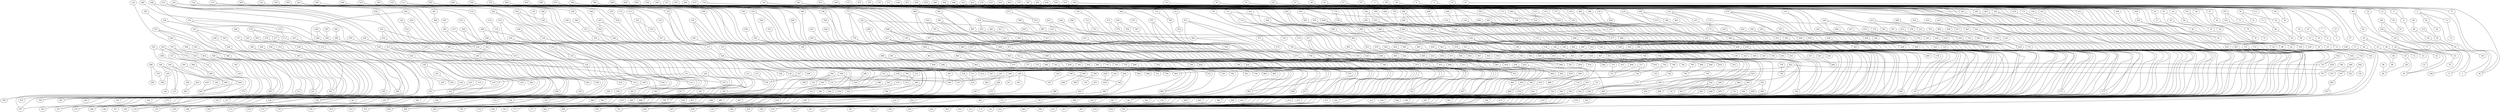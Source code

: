 strict graph {


	"398" [  weight=0 ];

	"398" -- "193" [  weight=0 ];

	"398" -- "399" [  weight=0 ];

	"410" [  weight=0 ];

	"410" -- "411" [  weight=0 ];

	"410" -- "181" [  weight=0 ];

	"410" -- "415" [  weight=0 ];

	"132" [  weight=0 ];

	"132" -- "567" [  weight=0 ];

	"848" [  weight=0 ];

	"848" -- "845" [  weight=0 ];

	"848" -- "849" [  weight=0 ];

	"848" -- "758" [  weight=0 ];

	"902" [  weight=0 ];

	"902" -- "907" [  weight=0 ];

	"902" -- "843" [  weight=0 ];

	"902" -- "903" [  weight=0 ];

	"325" [  weight=0 ];

	"325" -- "320" [  weight=0 ];

	"325" -- "313" [  weight=0 ];

	"325" -- "324" [  weight=0 ];

	"544" [  weight=0 ];

	"544" -- "529" [  weight=0 ];

	"544" -- "545" [  weight=0 ];

	"101" [  weight=0 ];

	"101" -- "87" [  weight=0 ];

	"101" -- "103" [  weight=0 ];

	"101" -- "99" [  weight=0 ];

	"135" [  weight=0 ];

	"135" -- "206" [  weight=0 ];

	"826" [  weight=0 ];

	"826" -- "831" [  weight=0 ];

	"946" [  weight=0 ];

	"946" -- "951" [  weight=0 ];

	"946" -- "947" [  weight=0 ];

	"946" -- "923" [  weight=0 ];

	"953" [  weight=0 ];

	"953" -- "929" [  weight=0 ];

	"953" -- "948" [  weight=0 ];

	"560" [  weight=0 ];

	"560" -- "589" [  weight=0 ];

	"560" -- "561" [  weight=0 ];

	"560" -- "553" [  weight=0 ];

	"7" [  weight=0 ];

	"7" -- "6" [  weight=0 ];

	"870" [  weight=0 ];

	"870" -- "903" [  weight=0 ];

	"870" -- "871" [  weight=0 ];

	"870" -- "835" [  weight=0 ];

	"956" [  weight=0 ];

	"956" -- "779" [  weight=0 ];

	"605" [  weight=0 ];

	"605" -- "608" [  weight=0 ];

	"605" -- "603" [  weight=0 ];

	"545" [  weight=0 ];

	"545" -- "544" [  weight=0 ];

	"100" [  weight=0 ];

	"100" -- "98" [  weight=0 ];

	"473" [  weight=0 ];

	"473" -- "472" [  weight=0 ];

	"278" [  weight=0 ];

	"278" -- "279" [  weight=0 ];

	"45" [  weight=0 ];

	"45" -- "44" [  weight=0 ];

	"45" -- "40" [  weight=0 ];

	"45" -- "32" [  weight=0 ];

	"403" [  weight=0 ];

	"403" -- "402" [  weight=0 ];

	"194" [  weight=0 ];

	"194" -- "147" [  weight=0 ];

	"194" -- "195" [  weight=0 ];

	"194" -- "199" [  weight=0 ];

	"522" [  weight=0 ];

	"522" -- "113" [  weight=0 ];

	"522" -- "523" [  weight=0 ];

	"522" -- "524" [  weight=0 ];

	"242" [  weight=0 ];

	"242" -- "126" [  weight=0 ];

	"242" -- "243" [  weight=0 ];

	"585" [  weight=0 ];

	"585" -- "512" [  weight=0 ];

	"585" -- "583" [  weight=0 ];

	"585" -- "584" [  weight=0 ];

	"740" [  weight=0 ];

	"740" -- "737" [  weight=0 ];

	"623" [  weight=0 ];

	"623" -- "627" [  weight=0 ];

	"623" -- "622" [  weight=0 ];

	"623" -- "635" [  weight=0 ];

	"251" [  weight=0 ];

	"251" -- "249" [  weight=0 ];

	"251" -- "250" [  weight=0 ];

	"251" -- "255" [  weight=0 ];

	"715" [  weight=0 ];

	"715" -- "714" [  weight=0 ];

	"715" -- "682" [  weight=0 ];

	"715" -- "710" [  weight=0 ];

	"963" [  weight=0 ];

	"963" -- "702" [  weight=0 ];

	"963" -- "962" [  weight=0 ];

	"419" [  weight=0 ];

	"419" -- "422" [  weight=0 ];

	"419" -- "414" [  weight=0 ];

	"419" -- "418" [  weight=0 ];

	"67" [  weight=0 ];

	"67" -- "66" [  weight=0 ];

	"67" -- "111" [  weight=0 ];

	"67" -- "94" [  weight=0 ];

	"903" [  weight=0 ];

	"903" -- "902" [  weight=0 ];

	"903" -- "870" [  weight=0 ];

	"794" [  weight=0 ];

	"794" -- "795" [  weight=0 ];

	"869" [  weight=0 ];

	"869" -- "872" [  weight=0 ];

	"869" -- "868" [  weight=0 ];

	"869" -- "896" [  weight=0 ];

	"354" [  weight=0 ];

	"354" -- "355" [  weight=0 ];

	"354" -- "359" [  weight=0 ];

	"354" -- "343" [  weight=0 ];

	"894" [  weight=0 ];

	"894" -- "823" [  weight=0 ];

	"894" -- "898" [  weight=0 ];

	"541" [  weight=0 ];

	"541" -- "548" [  weight=0 ];

	"127" [  weight=0 ];

	"127" -- "536" [  weight=0 ];

	"127" -- "122" [  weight=0 ];

	"127" -- "126" [  weight=0 ];

	"556" [  weight=0 ];

	"556" -- "561" [  weight=0 ];

	"556" -- "557" [  weight=0 ];

	"230" [  weight=0 ];

	"230" -- "231" [  weight=0 ];

	"230" -- "342" [  weight=0 ];

	"493" [  weight=0 ];

	"493" -- "492" [  weight=0 ];

	"493" -- "648" [  weight=0 ];

	"336" [  weight=0 ];

	"336" -- "232" [  weight=0 ];

	"336" -- "337" [  weight=0 ];

	"336" -- "333" [  weight=0 ];

	"854" [  weight=0 ];

	"854" -- "851" [  weight=0 ];

	"854" -- "855" [  weight=0 ];

	"470" [  weight=0 ];

	"470" -- "471" [  weight=0 ];

	"470" -- "459" [  weight=0 ];

	"470" -- "371" [  weight=0 ];

	"96" [  weight=0 ];

	"96" -- "98" [  weight=0 ];

	"796" [  weight=0 ];

	"796" -- "800" [  weight=0 ];

	"796" -- "813" [  weight=0 ];

	"423" [  weight=0 ];

	"423" -- "422" [  weight=0 ];

	"52" [  weight=0 ];

	"52" -- "57" [  weight=0 ];

	"213" [  weight=0 ];

	"213" -- "212" [  weight=0 ];

	"213" -- "378" [  weight=0 ];

	"771" [  weight=0 ];

	"771" -- "770" [  weight=0 ];

	"771" -- "766" [  weight=0 ];

	"771" -- "783" [  weight=0 ];

	"831" [  weight=0 ];

	"831" -- "826" [  weight=0 ];

	"831" -- "899" [  weight=0 ];

	"671" [  weight=0 ];

	"671" -- "670" [  weight=0 ];

	"671" -- "667" [  weight=0 ];

	"671" -- "616" [  weight=0 ];

	"540" [  weight=0 ];

	"540" -- "517" [  weight=0 ];

	"176" [  weight=0 ];

	"176" -- "177" [  weight=0 ];

	"176" -- "181" [  weight=0 ];

	"634" [  weight=0 ];

	"634" -- "602" [  weight=0 ];

	"922" [  weight=0 ];

	"922" -- "739" [  weight=0 ];

	"922" -- "923" [  weight=0 ];

	"922" -- "965" [  weight=0 ];

	"218" [  weight=0 ];

	"218" -- "219" [  weight=0 ];

	"218" -- "215" [  weight=0 ];

	"714" [  weight=0 ];

	"714" -- "715" [  weight=0 ];

	"714" -- "717" [  weight=0 ];

	"714" -- "576" [  weight=0 ];

	"931" [  weight=0 ];

	"931" -- "930" [  weight=0 ];

	"315" [  weight=0 ];

	"315" -- "314" [  weight=0 ];

	"315" -- "310" [  weight=0 ];

	"315" -- "327" [  weight=0 ];

	"640" [  weight=0 ];

	"640" -- "645" [  weight=0 ];

	"640" -- "641" [  weight=0 ];

	"640" -- "600" [  weight=0 ];

	"382" [  weight=0 ];

	"382" -- "387" [  weight=0 ];

	"382" -- "208" [  weight=0 ];

	"382" -- "383" [  weight=0 ];

	"267" [  weight=0 ];

	"267" -- "262" [  weight=0 ];

	"267" -- "306" [  weight=0 ];

	"267" -- "266" [  weight=0 ];

	"46" [  weight=0 ];

	"46" -- "47" [  weight=0 ];

	"206" [  weight=0 ];

	"206" -- "135" [  weight=0 ];

	"206" -- "207" [  weight=0 ];

	"13" [  weight=0 ];

	"13" [  weight=0 ];

	"13" -- "12" [  weight=0 ];

	"905" [  weight=0 ];

	"905" -- "904" [  weight=0 ];

	"905" -- "900" [  weight=0 ];

	"301" [  weight=0 ];

	"301" -- "292" [  weight=0 ];

	"301" -- "300" [  weight=0 ];

	"301" -- "296" [  weight=0 ];

	"800" [  weight=0 ];

	"800" -- "796" [  weight=0 ];

	"456" [  weight=0 ];

	"456" -- "389" [  weight=0 ];

	"456" -- "457" [  weight=0 ];

	"456" -- "453" [  weight=0 ];

	"137" [  weight=0 ];

	"137" -- "136" [  weight=0 ];

	"137" -- "200" [  weight=0 ];

	"700" [  weight=0 ];

	"700" -- "709" [  weight=0 ];

	"700" -- "701" [  weight=0 ];

	"262" [  weight=0 ];

	"262" -- "267" [  weight=0 ];

	"122" [  weight=0 ];

	"122" -- "123" [  weight=0 ];

	"122" -- "127" [  weight=0 ];

	"816" [  weight=0 ];

	"816" -- "803" [  weight=0 ];

	"816" -- "821" [  weight=0 ];

	"816" -- "817" [  weight=0 ];

	"297" [  weight=0 ];

	"297" -- "284" [  weight=0 ];

	"586" [  weight=0 ];

	"586" -- "582" [  weight=0 ];

	"586" -- "587" [  weight=0 ];

	"861" [  weight=0 ];

	"861" -- "864" [  weight=0 ];

	"861" -- "860" [  weight=0 ];

	"276" [  weight=0 ];

	"276" -- "273" [  weight=0 ];

	"276" -- "277" [  weight=0 ];

	"276" -- "293" [  weight=0 ];

	"285" [  weight=0 ];

	"285" -- "288" [  weight=0 ];

	"285" -- "284" [  weight=0 ];

	"832" [  weight=0 ];

	"832" -- "837" [  weight=0 ];

	"832" -- "791" [  weight=0 ];

	"832" -- "833" [  weight=0 ];

	"116" [  weight=0 ];

	"116" -- "117" [  weight=0 ];

	"204" [  weight=0 ];

	"204" -- "209" [  weight=0 ];

	"204" -- "205" [  weight=0 ];

	"204" -- "133" [  weight=0 ];

	"31" [  weight=0 ];

	"31" -- "30" [  weight=0 ];

	"31" -- "26" [  weight=0 ];

	"685" [  weight=0 ];

	"685" -- "684" [  weight=0 ];

	"685" -- "708" [  weight=0 ];

	"698" [  weight=0 ];

	"698" -- "566" [  weight=0 ];

	"381" [  weight=0 ];

	"381" -- "464" [  weight=0 ];

	"381" -- "380" [  weight=0 ];

	"381" -- "420" [  weight=0 ];

	"561" [  weight=0 ];

	"561" -- "556" [  weight=0 ];

	"561" -- "560" [  weight=0 ];

	"561" -- "322" [  weight=0 ];

	"580" [  weight=0 ];

	"580" -- "682" [  weight=0 ];

	"171" [  weight=0 ];

	"171" -- "166" [  weight=0 ];

	"329" [  weight=0 ];

	"329" -- "324" [  weight=0 ];

	"339" [  weight=0 ];

	"339" -- "342" [  weight=0 ];

	"259" [  weight=0 ];

	"259" -- "258" [  weight=0 ];

	"506" [  weight=0 ];

	"506" -- "567" [  weight=0 ];

	"506" -- "136" [  weight=0 ];

	"506" -- "507" [  weight=0 ];

	"583" [  weight=0 ];

	"583" -- "582" [  weight=0 ];

	"583" -- "585" [  weight=0 ];

	"941" [  weight=0 ];

	"941" -- "944" [  weight=0 ];

	"941" -- "940" [  weight=0 ];

	"10" [  weight=0 ];

	"10" -- "23" [  weight=0 ];

	"10" -- "11" [  weight=0 ];

	"181" [  weight=0 ];

	"181" -- "410" [  weight=0 ];

	"181" -- "180" [  weight=0 ];

	"181" -- "176" [  weight=0 ];

	"40" [  weight=0 ];

	"40" -- "41" [  weight=0 ];

	"40" -- "45" [  weight=0 ];

	"40" -- "53" [  weight=0 ];

	"615" [  weight=0 ];

	"615" -- "614" [  weight=0 ];

	"615" -- "618" [  weight=0 ];

	"80" [  weight=0 ];

	"80" -- "85" [  weight=0 ];

	"80" -- "81" [  weight=0 ];

	"80" -- "28" [  weight=0 ];

	"565" [  weight=0 ];

	"565" -- "564" [  weight=0 ];

	"565" -- "699" [  weight=0 ];

	"332" [  weight=0 ];

	"332" -- "334" [  weight=0 ];

	"332" -- "252" [  weight=0 ];

	"332" -- "333" [  weight=0 ];

	"809" [  weight=0 ];

	"809" -- "808" [  weight=0 ];

	"809" -- "674" [  weight=0 ];

	"809" -- "780" [  weight=0 ];

	"523" [  weight=0 ];

	"523" -- "519" [  weight=0 ];

	"523" -- "522" [  weight=0 ];

	"523" -- "526" [  weight=0 ];

	"169" [  weight=0 ];

	"169" -- "212" [  weight=0 ];

	"169" -- "168" [  weight=0 ];

	"169" -- "164" [  weight=0 ];

	"958" [  weight=0 ];

	"958" -- "781" [  weight=0 ];

	"28" [  weight=0 ];

	"28" -- "29" [  weight=0 ];

	"28" -- "33" [  weight=0 ];

	"28" -- "80" [  weight=0 ];

	"448" [  weight=0 ];

	"448" -- "397" [  weight=0 ];

	"448" -- "449" [  weight=0 ];

	"448" -- "445" [  weight=0 ];

	"608" [  weight=0 ];

	"608" -- "609" [  weight=0 ];

	"608" -- "632" [  weight=0 ];

	"608" -- "605" [  weight=0 ];

	"933" [  weight=0 ];

	"933" -- "932" [  weight=0 ];

	"933" -- "955" [  weight=0 ];

	"933" -- "936" [  weight=0 ];

	"346" [  weight=0 ];

	"346" -- "343" [  weight=0 ];

	"35" [  weight=0 ];

	"35" -- "34" [  weight=0 ];

	"682" [  weight=0 ];

	"682" -- "715" [  weight=0 ];

	"682" -- "580" [  weight=0 ];

	"682" -- "683" [  weight=0 ];

	"187" [  weight=0 ];

	"187" -- "182" [  weight=0 ];

	"252" [  weight=0 ];

	"252" -- "253" [  weight=0 ];

	"252" -- "332" [  weight=0 ];

	"468" [  weight=0 ];

	"468" -- "377" [  weight=0 ];

	"823" [  weight=0 ];

	"823" -- "822" [  weight=0 ];

	"823" -- "894" [  weight=0 ];

	"695" [  weight=0 ];

	"695" -- "690" [  weight=0 ];

	"695" -- "697" [  weight=0 ];

	"158" [  weight=0 ];

	"158" -- "488" [  weight=0 ];

	"158" -- "163" [  weight=0 ];

	"158" -- "159" [  weight=0 ];

	"23" [  weight=0 ];

	"23" -- "10" [  weight=0 ];

	"212" [  weight=0 ];

	"212" -- "169" [  weight=0 ];

	"212" -- "213" [  weight=0 ];

	"389" [  weight=0 ];

	"389" -- "456" [  weight=0 ];

	"389" -- "388" [  weight=0 ];

	"408" [  weight=0 ];

	"408" -- "413" [  weight=0 ];

	"591" [  weight=0 ];

	"591" -- "774" [  weight=0 ];

	"591" -- "590" [  weight=0 ];

	"708" [  weight=0 ];

	"708" -- "685" [  weight=0 ];

	"708" -- "709" [  weight=0 ];

	"107" [  weight=0 ];

	"107" -- "105" [  weight=0 ];

	"107" -- "109" [  weight=0 ];

	"107" -- "75" [  weight=0 ];

	"926" [  weight=0 ];

	"926" -- "923" [  weight=0 ];

	"926" -- "735" [  weight=0 ];

	"374" [  weight=0 ];

	"374" -- "371" [  weight=0 ];

	"374" -- "375" [  weight=0 ];

	"374" -- "217" [  weight=0 ];

	"291" [  weight=0 ];

	"291" -- "294" [  weight=0 ];

	"783" [  weight=0 ];

	"783" -- "782" [  weight=0 ];

	"783" -- "771" [  weight=0 ];

	"783" -- "787" [  weight=0 ];

	"768" [  weight=0 ];

	"768" -- "687" [  weight=0 ];

	"768" -- "773" [  weight=0 ];

	"768" -- "769" [  weight=0 ];

	"377" [  weight=0 ];

	"377" -- "376" [  weight=0 ];

	"377" -- "468" [  weight=0 ];

	"377" -- "380" [  weight=0 ];

	"3" [  weight=0 ];

	"3" -- "62" [  weight=0 ];

	"3" -- "6" [  weight=0 ];

	"3" -- "2" [  weight=0 ];

	"475" [  weight=0 ];

	"475" -- "477" [  weight=0 ];

	"666" [  weight=0 ];

	"666" -- "593" [  weight=0 ];

	"638" [  weight=0 ];

	"638" -- "598" [  weight=0 ];

	"638" -- "639" [  weight=0 ];

	"638" -- "643" [  weight=0 ];

	"320" [  weight=0 ];

	"320" -- "325" [  weight=0 ];

	"320" -- "321" [  weight=0 ];

	"891" [  weight=0 ];

	"891" -- "890" [  weight=0 ];

	"105" [  weight=0 ];

	"105" -- "79" [  weight=0 ];

	"105" -- "107" [  weight=0 ];

	"105" -- "103" [  weight=0 ];

	"879" [  weight=0 ];

	"879" -- "890" [  weight=0 ];

	"879" -- "882" [  weight=0 ];

	"879" -- "878" [  weight=0 ];

	"718" [  weight=0 ];

	"718" -- "942" [  weight=0 ];

	"718" -- "779" [  weight=0 ];

	"721" [  weight=0 ];

	"721" -- "720" [  weight=0 ];

	"361" [  weight=0 ];

	"361" -- "360" [  weight=0 ];

	"198" [  weight=0 ];

	"198" -- "203" [  weight=0 ];

	"198" -- "199" [  weight=0 ];

	"198" -- "143" [  weight=0 ];

	"746" [  weight=0 ];

	"746" -- "747" [  weight=0 ];

	"595" [  weight=0 ];

	"595" -- "597" [  weight=0 ];

	"595" -- "570" [  weight=0 ];

	"595" -- "594" [  weight=0 ];

	"373" [  weight=0 ];

	"373" -- "472" [  weight=0 ];

	"373" -- "376" [  weight=0 ];

	"254" [  weight=0 ];

	"254" -- "334" [  weight=0 ];

	"460" [  weight=0 ];

	"460" -- "457" [  weight=0 ];

	"460" -- "385" [  weight=0 ];

	"460" -- "461" [  weight=0 ];

	"323" [  weight=0 ];

	"323" -- "319" [  weight=0 ];

	"364" [  weight=0 ];

	"364" -- "349" [  weight=0 ];

	"692" [  weight=0 ];

	"692" -- "554" [  weight=0 ];

	"840" [  weight=0 ];

	"840" -- "782" [  weight=0 ];

	"625" [  weight=0 ];

	"625" -- "624" [  weight=0 ];

	"17" [  weight=0 ];

	"17" -- "16" [  weight=0 ];

	"825" [  weight=0 ];

	"825" -- "897" [  weight=0 ];

	"659" [  weight=0 ];

	"659" -- "662" [  weight=0 ];

	"659" -- "650" [  weight=0 ];

	"467" [  weight=0 ];

	"467" -- "462" [  weight=0 ];

	"887" [  weight=0 ];

	"887" -- "921" [  weight=0 ];

	"887" -- "883" [  weight=0 ];

	"887" -- "886" [  weight=0 ];

	"48" [  weight=0 ];

	"48" -- "68" [  weight=0 ];

	"241" [  weight=0 ];

	"241" -- "240" [  weight=0 ];

	"241" -- "237" [  weight=0 ];

	"147" [  weight=0 ];

	"147" -- "194" [  weight=0 ];

	"637" [  weight=0 ];

	"637" -- "632" [  weight=0 ];

	"836" [  weight=0 ];

	"836" -- "787" [  weight=0 ];

	"611" [  weight=0 ];

	"611" -- "614" [  weight=0 ];

	"464" [  weight=0 ];

	"464" -- "381" [  weight=0 ];

	"464" -- "465" [  weight=0 ];

	"464" -- "469" [  weight=0 ];

	"704" [  weight=0 ];

	"704" -- "701" [  weight=0 ];

	"877" [  weight=0 ];

	"877" -- "888" [  weight=0 ];

	"508" [  weight=0 ];

	"508" -- "569" [  weight=0 ];

	"626" [  weight=0 ];

	"626" -- "701" [  weight=0 ];

	"486" [  weight=0 ];

	"486" -- "487" [  weight=0 ];

	"699" [  weight=0 ];

	"699" -- "565" [  weight=0 ];

	"699" -- "568" [  weight=0 ];

	"699" -- "694" [  weight=0 ];

	"412" [  weight=0 ];

	"412" -- "183" [  weight=0 ];

	"412" -- "413" [  weight=0 ];

	"412" -- "417" [  weight=0 ];

	"236" [  weight=0 ];

	"236" -- "237" [  weight=0 ];

	"723" [  weight=0 ];

	"723" -- "726" [  weight=0 ];

	"317" [  weight=0 ];

	"317" -- "316" [  weight=0 ];

	"317" -- "321" [  weight=0 ];

	"317" -- "312" [  weight=0 ];

	"92" [  weight=0 ];

	"92" [  weight=0 ];

	"92" -- "93" [  weight=0 ];

	"92" -- "65" [  weight=0 ];

	"533" [  weight=0 ];

	"533" -- "536" [  weight=0 ];

	"767" [  weight=0 ];

	"767" -- "774" [  weight=0 ];

	"767" -- "814" [  weight=0 ];

	"447" [  weight=0 ];

	"447" -- "446" [  weight=0 ];

	"416" [  weight=0 ];

	"416" -- "417" [  weight=0 ];

	"388" [  weight=0 ];

	"388" -- "207" [  weight=0 ];

	"388" -- "389" [  weight=0 ];

	"388" -- "393" [  weight=0 ];

	"609" [  weight=0 ];

	"609" -- "596" [  weight=0 ];

	"609" -- "608" [  weight=0 ];

	"184" [  weight=0 ];

	"184" -- "185" [  weight=0 ];

	"184" -- "153" [  weight=0 ];

	"184" -- "189" [  weight=0 ];

	"202" [  weight=0 ];

	"202" -- "203" [  weight=0 ];

	"145" [  weight=0 ];

	"145" -- "140" [  weight=0 ];

	"555" [  weight=0 ];

	"555" -- "324" [  weight=0 ];

	"555" -- "562" [  weight=0 ];

	"555" -- "554" [  weight=0 ];

	"961" [  weight=0 ];

	"961" -- "964" [  weight=0 ];

	"776" [  weight=0 ];

	"776" -- "593" [  weight=0 ];

	"592" [  weight=0 ];

	"592" -- "593" [  weight=0 ];

	"592" -- "505" [  weight=0 ];

	"592" -- "691" [  weight=0 ];

	"162" [  weight=0 ];

	"162" -- "167" [  weight=0 ];

	"162" -- "484" [  weight=0 ];

	"162" -- "163" [  weight=0 ];

	"12" [  weight=0 ];

	"12" -- "13" [  weight=0 ];

	"399" [  weight=0 ];

	"399" -- "398" [  weight=0 ];

	"106" [  weight=0 ];

	"106" -- "108" [  weight=0 ];

	"106" -- "104" [  weight=0 ];

	"106" -- "73" [  weight=0 ];

	"899" [  weight=0 ];

	"899" -- "831" [  weight=0 ];

	"899" -- "827" [  weight=0 ];

	"899" -- "898" [  weight=0 ];

	"393" [  weight=0 ];

	"393" -- "388" [  weight=0 ];

	"148" [  weight=0 ];

	"148" -- "149" [  weight=0 ];

	"148" -- "153" [  weight=0 ];

	"148" -- "494" [  weight=0 ];

	"617" [  weight=0 ];

	"617" -- "645" [  weight=0 ];

	"617" -- "620" [  weight=0 ];

	"617" -- "616" [  weight=0 ];

	"487" [  weight=0 ];

	"487" -- "482" [  weight=0 ];

	"487" -- "655" [  weight=0 ];

	"487" -- "486" [  weight=0 ];

	"525" [  weight=0 ];

	"525" -- "524" [  weight=0 ];

	"525" -- "521" [  weight=0 ];

	"282" [  weight=0 ];

	"282" -- "280" [  weight=0 ];

	"185" [  weight=0 ];

	"185" -- "184" [  weight=0 ];

	"857" [  weight=0 ];

	"857" -- "913" [  weight=0 ];

	"857" -- "860" [  weight=0 ];

	"857" -- "856" [  weight=0 ];

	"191" [  weight=0 ];

	"191" -- "404" [  weight=0 ];

	"191" -- "186" [  weight=0 ];

	"789" [  weight=0 ];

	"789" -- "785" [  weight=0 ];

	"789" -- "788" [  weight=0 ];

	"511" [  weight=0 ];

	"511" -- "547" [  weight=0 ];

	"511" -- "510" [  weight=0 ];

	"511" -- "514" [  weight=0 ];

	"599" [  weight=0 ];

	"599" -- "602" [  weight=0 ];

	"452" [  weight=0 ];

	"452" -- "449" [  weight=0 ];

	"909" [  weight=0 ];

	"909" -- "904" [  weight=0 ];

	"694" [  weight=0 ];

	"694" -- "699" [  weight=0 ];

	"542" [  weight=0 ];

	"542" -- "543" [  weight=0 ];

	"304" [  weight=0 ];

	"304" -- "309" [  weight=0 ];

	"304" -- "265" [  weight=0 ];

	"304" -- "305" [  weight=0 ];

	"283" [  weight=0 ];

	"283" -- "286" [  weight=0 ];

	"878" [  weight=0 ];

	"878" -- "910" [  weight=0 ];

	"878" -- "879" [  weight=0 ];

	"878" -- "875" [  weight=0 ];

	"681" [  weight=0 ];

	"681" -- "684" [  weight=0 ];

	"681" -- "696" [  weight=0 ];

	"548" [  weight=0 ];

	"548" -- "541" [  weight=0 ];

	"548" -- "553" [  weight=0 ];

	"548" -- "549" [  weight=0 ];

	"68" [  weight=0 ];

	"68" -- "69" [  weight=0 ];

	"68" -- "73" [  weight=0 ];

	"68" -- "48" [  weight=0 ];

	"641" [  weight=0 ];

	"641" -- "640" [  weight=0 ];

	"274" [  weight=0 ];

	"274" -- "246" [  weight=0 ];

	"274" -- "275" [  weight=0 ];

	"299" [  weight=0 ];

	"299" -- "298" [  weight=0 ];

	"299" -- "286" [  weight=0 ];

	"966" [  weight=0 ];

	"966" -- "967" [  weight=0 ];

	"947" [  weight=0 ];

	"947" -- "960" [  weight=0 ];

	"947" -- "946" [  weight=0 ];

	"43" [  weight=0 ];

	"43" -- "42" [  weight=0 ];

	"43" -- "38" [  weight=0 ];

	"400" [  weight=0 ];

	"400" -- "405" [  weight=0 ];

	"400" -- "401" [  weight=0 ];

	"400" -- "195" [  weight=0 ];

	"594" [  weight=0 ];

	"594" -- "595" [  weight=0 ];

	"594" -- "607" [  weight=0 ];

	"818" [  weight=0 ];

	"818" -- "805" [  weight=0 ];

	"379" [  weight=0 ];

	"379" -- "462" [  weight=0 ];

	"904" [  weight=0 ];

	"904" -- "905" [  weight=0 ];

	"904" -- "909" [  weight=0 ];

	"660" [  weight=0 ];

	"660" -- "657" [  weight=0 ];

	"917" [  weight=0 ];

	"917" -- "916" [  weight=0 ];

	"168" [  weight=0 ];

	"168" -- "169" [  weight=0 ];

	"57" [  weight=0 ];

	"57" -- "56" [  weight=0 ];

	"57" -- "52" [  weight=0 ];

	"639" [  weight=0 ];

	"639" -- "619" [  weight=0 ];

	"639" -- "638" [  weight=0 ];

	"120" [  weight=0 ];

	"120" -- "233" [  weight=0 ];

	"120" -- "125" [  weight=0 ];

	"18" [  weight=0 ];

	"18" -- "86" [  weight=0 ];

	"509" [  weight=0 ];

	"509" -- "504" [  weight=0 ];

	"24" [  weight=0 ];

	"24" -- "29" [  weight=0 ];

	"195" [  weight=0 ];

	"195" -- "400" [  weight=0 ];

	"195" -- "194" [  weight=0 ];

	"754" [  weight=0 ];

	"754" -- "755" [  weight=0 ];

	"754" -- "852" [  weight=0 ];

	"754" -- "759" [  weight=0 ];

	"368" [  weight=0 ];

	"368" -- "357" [  weight=0 ];

	"368" -- "365" [  weight=0 ];

	"847" [  weight=0 ];

	"847" -- "846" [  weight=0 ];

	"847" -- "850" [  weight=0 ];

	"372" [  weight=0 ];

	"372" -- "222" [  weight=0 ];

	"670" [  weight=0 ];

	"670" -- "675" [  weight=0 ];

	"670" -- "777" [  weight=0 ];

	"670" -- "671" [  weight=0 ];

	"345" [  weight=0 ];

	"345" -- "348" [  weight=0 ];

	"345" -- "347" [  weight=0 ];

	"345" -- "344" [  weight=0 ];

	"897" [  weight=0 ];

	"897" -- "825" [  weight=0 ];

	"897" -- "829" [  weight=0 ];

	"897" -- "896" [  weight=0 ];

	"472" [  weight=0 ];

	"472" -- "461" [  weight=0 ];

	"472" -- "373" [  weight=0 ];

	"472" -- "473" [  weight=0 ];

	"829" [  weight=0 ];

	"829" -- "897" [  weight=0 ];

	"829" -- "824" [  weight=0 ];

	"589" [  weight=0 ];

	"589" -- "560" [  weight=0 ];

	"192" [  weight=0 ];

	"192" -- "197" [  weight=0 ];

	"177" [  weight=0 ];

	"177" -- "176" [  weight=0 ];

	"177" -- "172" [  weight=0 ];

	"177" -- "161" [  weight=0 ];

	"83" [  weight=0 ];

	"83" -- "82" [  weight=0 ];

	"149" [  weight=0 ];

	"149" -- "148" [  weight=0 ];

	"149" -- "188" [  weight=0 ];

	"149" -- "144" [  weight=0 ];

	"779" [  weight=0 ];

	"779" -- "718" [  weight=0 ];

	"779" -- "956" [  weight=0 ];

	"779" -- "778" [  weight=0 ];

	"558" [  weight=0 ];

	"558" -- "551" [  weight=0 ];

	"564" [  weight=0 ];

	"564" -- "331" [  weight=0 ];

	"564" -- "557" [  weight=0 ];

	"564" -- "565" [  weight=0 ];

	"99" [  weight=0 ];

	"99" -- "101" [  weight=0 ];

	"47" [  weight=0 ];

	"47" -- "42" [  weight=0 ];

	"47" -- "46" [  weight=0 ];

	"47" -- "34" [  weight=0 ];

	"777" [  weight=0 ];

	"777" -- "812" [  weight=0 ];

	"777" -- "670" [  weight=0 ];

	"929" [  weight=0 ];

	"929" -- "932" [  weight=0 ];

	"929" -- "928" [  weight=0 ];

	"929" -- "953" [  weight=0 ];

	"277" [  weight=0 ];

	"277" -- "300" [  weight=0 ];

	"277" -- "276" [  weight=0 ];

	"277" -- "279" [  weight=0 ];

	"738" [  weight=0 ];

	"738" -- "739" [  weight=0 ];

	"39" [  weight=0 ];

	"39" -- "26" [  weight=0 ];

	"308" [  weight=0 ];

	"308" -- "261" [  weight=0 ];

	"624" [  weight=0 ];

	"624" -- "621" [  weight=0 ];

	"624" -- "678" [  weight=0 ];

	"624" -- "625" [  weight=0 ];

	"778" [  weight=0 ];

	"778" -- "779" [  weight=0 ];

	"778" -- "802" [  weight=0 ];

	"454" [  weight=0 ];

	"454" -- "455" [  weight=0 ];

	"126" [  weight=0 ];

	"126" -- "131" [  weight=0 ];

	"126" -- "127" [  weight=0 ];

	"126" -- "242" [  weight=0 ];

	"61" [  weight=0 ];

	"61" -- "56" [  weight=0 ];

	"424" [  weight=0 ];

	"424" -- "425" [  weight=0 ];

	"224" [  weight=0 ];

	"224" -- "344" [  weight=0 ];

	"224" -- "225" [  weight=0 ];

	"224" -- "226" [  weight=0 ];

	"380" [  weight=0 ];

	"380" -- "381" [  weight=0 ];

	"380" -- "377" [  weight=0 ];

	"268" [  weight=0 ];

	"268" -- "281" [  weight=0 ];

	"268" -- "270" [  weight=0 ];

	"547" [  weight=0 ];

	"547" -- "511" [  weight=0 ];

	"133" [  weight=0 ];

	"133" -- "204" [  weight=0 ];

	"6" [  weight=0 ];

	"6" -- "3" [  weight=0 ];

	"6" -- "11" [  weight=0 ];

	"6" -- "7" [  weight=0 ];

	"842" [  weight=0 ];

	"842" -- "784" [  weight=0 ];

	"370" [  weight=0 ];

	"370" -- "371" [  weight=0 ];

	"302" [  weight=0 ];

	"302" -- "300" [  weight=0 ];

	"302" -- "303" [  weight=0 ];

	"503" [  weight=0 ];

	"503" -- "502" [  weight=0 ];

	"503" -- "498" [  weight=0 ];

	"503" -- "590" [  weight=0 ];

	"136" [  weight=0 ];

	"136" -- "506" [  weight=0 ];

	"136" -- "141" [  weight=0 ];

	"136" -- "137" [  weight=0 ];

	"275" [  weight=0 ];

	"275" -- "273" [  weight=0 ];

	"275" -- "274" [  weight=0 ];

	"114" [  weight=0 ];

	"114" -- "119" [  weight=0 ];

	"603" [  weight=0 ];

	"603" -- "602" [  weight=0 ];

	"603" -- "605" [  weight=0 ];

	"603" -- "606" [  weight=0 ];

	"598" [  weight=0 ];

	"598" -- "638" [  weight=0 ];

	"653" [  weight=0 ];

	"653" -- "600" [  weight=0 ];

	"576" [  weight=0 ];

	"576" -- "577" [  weight=0 ];

	"576" -- "714" [  weight=0 ];

	"707" [  weight=0 ];

	"707" -- "596" [  weight=0 ];

	"707" -- "717" [  weight=0 ];

	"707" -- "706" [  weight=0 ];

	"664" [  weight=0 ];

	"664" -- "499" [  weight=0 ];

	"516" [  weight=0 ];

	"516" -- "517" [  weight=0 ];

	"516" -- "514" [  weight=0 ];

	"248" [  weight=0 ];

	"248" -- "245" [  weight=0 ];

	"421" [  weight=0 ];

	"421" -- "420" [  weight=0 ];

	"703" [  weight=0 ];

	"703" -- "628" [  weight=0 ];

	"703" -- "702" [  weight=0 ];

	"764" [  weight=0 ];

	"764" -- "765" [  weight=0 ];

	"524" [  weight=0 ];

	"524" -- "522" [  weight=0 ];

	"524" -- "525" [  weight=0 ];

	"312" [  weight=0 ];

	"312" -- "317" [  weight=0 ];

	"312" -- "257" [  weight=0 ];

	"247" [  weight=0 ];

	"247" -- "250" [  weight=0 ];

	"577" [  weight=0 ];

	"577" -- "576" [  weight=0 ];

	"425" [  weight=0 ];

	"425" -- "424" [  weight=0 ];

	"425" -- "428" [  weight=0 ];

	"455" [  weight=0 ];

	"455" -- "454" [  weight=0 ];

	"455" -- "458" [  weight=0 ];

	"156" [  weight=0 ];

	"156" -- "161" [  weight=0 ];

	"238" [  weight=0 ];

	"238" -- "318" [  weight=0 ];

	"238" -- "239" [  weight=0 ];

	"238" -- "250" [  weight=0 ];

	"552" [  weight=0 ];

	"552" -- "131" [  weight=0 ];

	"914" [  weight=0 ];

	"914" -- "915" [  weight=0 ];

	"532" [  weight=0 ];

	"532" -- "123" [  weight=0 ];

	"532" -- "529" [  weight=0 ];

	"16" [  weight=0 ];

	"16" -- "84" [  weight=0 ];

	"16" -- "29" [  weight=0 ];

	"16" -- "17" [  weight=0 ];

	"546" [  weight=0 ];

	"546" -- "539" [  weight=0 ];

	"546" -- "551" [  weight=0 ];

	"359" [  weight=0 ];

	"359" -- "354" [  weight=0 ];

	"733" [  weight=0 ];

	"733" -- "932" [  weight=0 ];

	"104" [  weight=0 ];

	"104" -- "77" [  weight=0 ];

	"104" -- "106" [  weight=0 ];

	"104" -- "102" [  weight=0 ];

	"449" [  weight=0 ];

	"449" -- "448" [  weight=0 ];

	"449" -- "452" [  weight=0 ];

	"273" [  weight=0 ];

	"273" -- "275" [  weight=0 ];

	"273" -- "276" [  weight=0 ];

	"273" -- "272" [  weight=0 ];

	"404" [  weight=0 ];

	"404" -- "409" [  weight=0 ];

	"404" -- "191" [  weight=0 ];

	"910" [  weight=0 ];

	"910" -- "911" [  weight=0 ];

	"910" -- "878" [  weight=0 ];

	"910" -- "915" [  weight=0 ];

	"871" [  weight=0 ];

	"871" -- "870" [  weight=0 ];

	"871" -- "874" [  weight=0 ];

	"871" -- "898" [  weight=0 ];

	"805" [  weight=0 ];

	"805" -- "804" [  weight=0 ];

	"805" -- "818" [  weight=0 ];

	"103" [  weight=0 ];

	"103" -- "101" [  weight=0 ];

	"103" -- "105" [  weight=0 ];

	"584" [  weight=0 ];

	"584" -- "585" [  weight=0 ];

	"584" -- "581" [  weight=0 ];

	"731" [  weight=0 ];

	"731" -- "930" [  weight=0 ];

	"731" -- "734" [  weight=0 ];

	"731" -- "730" [  weight=0 ];

	"734" [  weight=0 ];

	"734" -- "747" [  weight=0 ];

	"734" -- "731" [  weight=0 ];

	"415" [  weight=0 ];

	"415" -- "410" [  weight=0 ];

	"911" [  weight=0 ];

	"911" -- "910" [  weight=0 ];

	"196" [  weight=0 ];

	"196" -- "141" [  weight=0 ];

	"196" -- "201" [  weight=0 ];

	"196" -- "197" [  weight=0 ];

	"895" [  weight=0 ];

	"895" -- "875" [  weight=0 ];

	"434" [  weight=0 ];

	"434" -- "407" [  weight=0 ];

	"434" -- "435" [  weight=0 ];

	"434" -- "431" [  weight=0 ];

	"572" [  weight=0 ];

	"572" -- "717" [  weight=0 ];

	"572" -- "573" [  weight=0 ];

	"366" [  weight=0 ];

	"366" -- "351" [  weight=0 ];

	"496" [  weight=0 ];

	"496" -- "150" [  weight=0 ];

	"496" -- "497" [  weight=0 ];

	"571" [  weight=0 ];

	"571" -- "570" [  weight=0 ];

	"571" -- "574" [  weight=0 ];

	"405" [  weight=0 ];

	"405" -- "400" [  weight=0 ];

	"570" [  weight=0 ];

	"570" -- "595" [  weight=0 ];

	"570" -- "716" [  weight=0 ];

	"570" -- "571" [  weight=0 ];

	"675" [  weight=0 ];

	"675" -- "670" [  weight=0 ];

	"108" [  weight=0 ];

	"108" -- "106" [  weight=0 ];

	"91" [  weight=0 ];

	"91" -- "90" [  weight=0 ];

	"91" -- "86" [  weight=0 ];

	"939" [  weight=0 ];

	"939" -- "938" [  weight=0 ];

	"939" -- "942" [  weight=0 ];

	"939" -- "950" [  weight=0 ];

	"280" [  weight=0 ];

	"280" -- "281" [  weight=0 ];

	"280" -- "282" [  weight=0 ];

	"231" [  weight=0 ];

	"231" -- "234" [  weight=0 ];

	"231" -- "118" [  weight=0 ];

	"231" -- "230" [  weight=0 ];

	"229" [  weight=0 ];

	"229" -- "228" [  weight=0 ];

	"32" [  weight=0 ];

	"32" -- "33" [  weight=0 ];

	"32" -- "45" [  weight=0 ];

	"50" [  weight=0 ];

	"50" -- "51" [  weight=0 ];

	"50" -- "70" [  weight=0 ];

	"50" -- "63" [  weight=0 ];

	"289" [  weight=0 ];

	"289" -- "288" [  weight=0 ];

	"849" [  weight=0 ];

	"849" -- "848" [  weight=0 ];

	"849" -- "920" [  weight=0 ];

	"189" [  weight=0 ];

	"189" -- "184" [  weight=0 ];

	"189" -- "402" [  weight=0 ];

	"697" [  weight=0 ];

	"697" -- "695" [  weight=0 ];

	"36" [  weight=0 ];

	"36" -- "33" [  weight=0 ];

	"36" -- "37" [  weight=0 ];

	"955" [  weight=0 ];

	"955" -- "933" [  weight=0 ];

	"955" -- "937" [  weight=0 ];

	"955" -- "952" [  weight=0 ];

	"420" [  weight=0 ];

	"420" -- "421" [  weight=0 ];

	"420" -- "381" [  weight=0 ];

	"927" [  weight=0 ];

	"927" -- "930" [  weight=0 ];

	"463" [  weight=0 ];

	"463" -- "422" [  weight=0 ];

	"463" -- "462" [  weight=0 ];

	"11" [  weight=0 ];

	"11" -- "6" [  weight=0 ];

	"11" -- "10" [  weight=0 ];

	"207" [  weight=0 ];

	"207" -- "206" [  weight=0 ];

	"207" -- "388" [  weight=0 ];

	"614" [  weight=0 ];

	"614" -- "611" [  weight=0 ];

	"614" -- "615" [  weight=0 ];

	"614" -- "669" [  weight=0 ];

	"642" [  weight=0 ];

	"642" -- "650" [  weight=0 ];

	"642" -- "643" [  weight=0 ];

	"642" -- "647" [  weight=0 ];

	"309" [  weight=0 ];

	"309" -- "328" [  weight=0 ];

	"309" -- "304" [  weight=0 ];

	"930" [  weight=0 ];

	"930" -- "731" [  weight=0 ];

	"930" -- "931" [  weight=0 ];

	"930" -- "927" [  weight=0 ];

	"819" [  weight=0 ];

	"819" -- "846" [  weight=0 ];

	"646" [  weight=0 ];

	"646" -- "647" [  weight=0 ];

	"392" [  weight=0 ];

	"392" -- "203" [  weight=0 ];

	"841" [  weight=0 ];

	"841" -- "900" [  weight=0 ];

	"479" [  weight=0 ];

	"479" -- "474" [  weight=0 ];

	"479" -- "654" [  weight=0 ];

	"479" -- "478" [  weight=0 ];

	"154" [  weight=0 ];

	"154" -- "159" [  weight=0 ];

	"154" -- "492" [  weight=0 ];

	"154" -- "155" [  weight=0 ];

	"951" [  weight=0 ];

	"951" -- "946" [  weight=0 ];

	"579" [  weight=0 ];

	"579" -- "582" [  weight=0 ];

	"579" -- "578" [  weight=0 ];

	"665" [  weight=0 ];

	"665" -- "669" [  weight=0 ];

	"661" [  weight=0 ];

	"661" -- "652" [  weight=0 ];

	"466" [  weight=0 ];

	"466" -- "375" [  weight=0 ];

	"822" [  weight=0 ];

	"822" -- "823" [  weight=0 ];

	"822" -- "801" [  weight=0 ];

	"255" [  weight=0 ];

	"255" -- "251" [  weight=0 ];

	"773" [  weight=0 ];

	"773" -- "768" [  weight=0 ];

	"773" -- "785" [  weight=0 ];

	"908" [  weight=0 ];

	"908" -- "913" [  weight=0 ];

	"908" -- "876" [  weight=0 ];

	"443" [  weight=0 ];

	"443" -- "442" [  weight=0 ];

	"443" -- "446" [  weight=0 ];

	"797" [  weight=0 ];

	"797" -- "792" [  weight=0 ];

	"575" [  weight=0 ];

	"575" -- "574" [  weight=0 ];

	"701" [  weight=0 ];

	"701" -- "700" [  weight=0 ];

	"701" -- "704" [  weight=0 ];

	"701" -- "626" [  weight=0 ];

	"138" [  weight=0 ];

	"138" -- "143" [  weight=0 ];

	"138" -- "139" [  weight=0 ];

	"298" [  weight=0 ];

	"298" -- "303" [  weight=0 ];

	"298" -- "290" [  weight=0 ];

	"298" -- "299" [  weight=0 ];

	"964" [  weight=0 ];

	"964" -- "965" [  weight=0 ];

	"964" -- "709" [  weight=0 ];

	"964" -- "961" [  weight=0 ];

	"662" [  weight=0 ];

	"662" -- "659" [  weight=0 ];

	"907" [  weight=0 ];

	"907" -- "902" [  weight=0 ];

	"303" [  weight=0 ];

	"303" -- "298" [  weight=0 ];

	"303" -- "294" [  weight=0 ];

	"303" -- "302" [  weight=0 ];

	"627" [  weight=0 ];

	"627" -- "623" [  weight=0 ];

	"770" [  weight=0 ];

	"770" -- "965" [  weight=0 ];

	"770" -- "771" [  weight=0 ];

	"338" [  weight=0 ];

	"338" -- "335" [  weight=0 ];

	"338" -- "234" [  weight=0 ];

	"557" [  weight=0 ];

	"557" -- "556" [  weight=0 ];

	"557" -- "564" [  weight=0 ];

	"844" [  weight=0 ];

	"844" -- "845" [  weight=0 ];

	"844" -- "763" [  weight=0 ];

	"727" [  weight=0 ];

	"727" -- "726" [  weight=0 ];

	"802" [  weight=0 ];

	"802" -- "803" [  weight=0 ];

	"802" -- "799" [  weight=0 ];

	"802" -- "778" [  weight=0 ];

	"186" [  weight=0 ];

	"186" -- "191" [  weight=0 ];

	"446" [  weight=0 ];

	"446" -- "395" [  weight=0 ];

	"446" -- "443" [  weight=0 ];

	"446" -- "447" [  weight=0 ];

	"210" [  weight=0 ];

	"210" -- "222" [  weight=0 ];

	"210" -- "211" [  weight=0 ];

	"600" [  weight=0 ];

	"600" -- "640" [  weight=0 ];

	"600" -- "601" [  weight=0 ];

	"600" -- "653" [  weight=0 ];

	"803" [  weight=0 ];

	"803" -- "762" [  weight=0 ];

	"803" -- "802" [  weight=0 ];

	"803" -- "816" [  weight=0 ];

	"651" [  weight=0 ];

	"651" -- "650" [  weight=0 ];

	"867" [  weight=0 ];

	"867" -- "866" [  weight=0 ];

	"266" [  weight=0 ];

	"266" -- "287" [  weight=0 ];

	"266" -- "267" [  weight=0 ];

	"266" -- "271" [  weight=0 ];

	"226" [  weight=0 ];

	"226" -- "227" [  weight=0 ];

	"226" -- "224" [  weight=0 ];

	"124" [  weight=0 ];

	"124" -- "125" [  weight=0 ];

	"124" -- "129" [  weight=0 ];

	"650" [  weight=0 ];

	"650" -- "642" [  weight=0 ];

	"650" -- "659" [  weight=0 ];

	"650" -- "651" [  weight=0 ];

	"51" [  weight=0 ];

	"51" -- "50" [  weight=0 ];

	"860" [  weight=0 ];

	"860" -- "861" [  weight=0 ];

	"860" -- "857" [  weight=0 ];

	"334" [  weight=0 ];

	"334" -- "335" [  weight=0 ];

	"334" -- "332" [  weight=0 ];

	"334" -- "254" [  weight=0 ];

	"883" [  weight=0 ];

	"883" -- "918" [  weight=0 ];

	"883" -- "887" [  weight=0 ];

	"430" [  weight=0 ];

	"430" -- "411" [  weight=0 ];

	"430" -- "427" [  weight=0 ];

	"430" -- "431" [  weight=0 ];

	"129" [  weight=0 ];

	"129" -- "124" [  weight=0 ];

	"702" [  weight=0 ];

	"702" -- "963" [  weight=0 ];

	"702" -- "703" [  weight=0 ];

	"702" -- "711" [  weight=0 ];

	"426" [  weight=0 ];

	"426" -- "427" [  weight=0 ];

	"90" [  weight=0 ];

	"90" -- "91" [  weight=0 ];

	"90" -- "14" [  weight=0 ];

	"722" [  weight=0 ];

	"722" -- "719" [  weight=0 ];

	"722" -- "759" [  weight=0 ];

	"916" [  weight=0 ];

	"916" -- "920" [  weight=0 ];

	"916" -- "881" [  weight=0 ];

	"916" -- "917" [  weight=0 ];

	"673" [  weight=0 ];

	"673" -- "618" [  weight=0 ];

	"673" -- "668" [  weight=0 ];

	"673" -- "672" [  weight=0 ];

	"618" [  weight=0 ];

	"618" -- "619" [  weight=0 ];

	"618" -- "615" [  weight=0 ];

	"618" -- "673" [  weight=0 ];

	"326" [  weight=0 ];

	"326" -- "327" [  weight=0 ];

	"924" [  weight=0 ];

	"924" -- "967" [  weight=0 ];

	"924" -- "925" [  weight=0 ];

	"924" -- "741" [  weight=0 ];

	"798" [  weight=0 ];

	"798" -- "806" [  weight=0 ];

	"798" -- "799" [  weight=0 ];

	"286" [  weight=0 ];

	"286" -- "299" [  weight=0 ];

	"286" -- "283" [  weight=0 ];

	"633" [  weight=0 ];

	"633" -- "628" [  weight=0 ];

	"633" -- "632" [  weight=0 ];

	"691" [  weight=0 ];

	"691" -- "592" [  weight=0 ];

	"691" -- "686" [  weight=0 ];

	"691" -- "690" [  weight=0 ];

	"220" [  weight=0 ];

	"220" -- "208" [  weight=0 ];

	"313" [  weight=0 ];

	"313" -- "325" [  weight=0 ];

	"330" [  weight=0 ];

	"330" -- "311" [  weight=0 ];

	"351" [  weight=0 ];

	"351" -- "349" [  weight=0 ];

	"351" -- "366" [  weight=0 ];

	"351" -- "350" [  weight=0 ];

	"529" [  weight=0 ];

	"529" -- "532" [  weight=0 ];

	"529" -- "528" [  weight=0 ];

	"529" -- "544" [  weight=0 ];

	"237" [  weight=0 ];

	"237" -- "241" [  weight=0 ];

	"237" -- "236" [  weight=0 ];

	"340" [  weight=0 ];

	"340" -- "228" [  weight=0 ];

	"535" [  weight=0 ];

	"535" -- "539" [  weight=0 ];

	"535" -- "550" [  weight=0 ];

	"535" -- "534" [  weight=0 ];

	"762" [  weight=0 ];

	"762" -- "803" [  weight=0 ];

	"729" [  weight=0 ];

	"729" -- "728" [  weight=0 ];

	"729" -- "732" [  weight=0 ];

	"453" [  weight=0 ];

	"453" -- "456" [  weight=0 ];

	"668" [  weight=0 ];

	"668" -- "673" [  weight=0 ];

	"515" [  weight=0 ];

	"515" -- "514" [  weight=0 ];

	"294" [  weight=0 ];

	"294" -- "295" [  weight=0 ];

	"294" -- "291" [  weight=0 ];

	"294" -- "303" [  weight=0 ];

	"739" [  weight=0 ];

	"739" -- "738" [  weight=0 ];

	"739" -- "922" [  weight=0 ];

	"411" [  weight=0 ];

	"411" -- "410" [  weight=0 ];

	"411" -- "406" [  weight=0 ];

	"411" -- "430" [  weight=0 ];

	"208" [  weight=0 ];

	"208" -- "220" [  weight=0 ];

	"208" -- "382" [  weight=0 ];

	"208" -- "209" [  weight=0 ];

	"386" [  weight=0 ];

	"386" -- "391" [  weight=0 ];

	"792" [  weight=0 ];

	"792" -- "788" [  weight=0 ];

	"792" -- "793" [  weight=0 ];

	"792" -- "797" [  weight=0 ];

	"821" [  weight=0 ];

	"821" -- "892" [  weight=0 ];

	"821" -- "816" [  weight=0 ];

	"601" [  weight=0 ];

	"601" -- "600" [  weight=0 ];

	"601" -- "604" [  weight=0 ];

	"881" [  weight=0 ];

	"881" -- "916" [  weight=0 ];

	"881" -- "885" [  weight=0 ];

	"881" -- "880" [  weight=0 ];

	"406" [  weight=0 ];

	"406" -- "411" [  weight=0 ];

	"250" [  weight=0 ];

	"250" -- "251" [  weight=0 ];

	"250" -- "247" [  weight=0 ];

	"250" -- "238" [  weight=0 ];

	"333" [  weight=0 ];

	"333" -- "336" [  weight=0 ];

	"333" -- "332" [  weight=0 ];

	"962" [  weight=0 ];

	"962" -- "963" [  weight=0 ];

	"97" [  weight=0 ];

	"97" -- "95" [  weight=0 ];

	"433" [  weight=0 ];

	"433" -- "436" [  weight=0 ];

	"433" -- "432" [  weight=0 ];

	"290" [  weight=0 ];

	"290" -- "298" [  weight=0 ];

	"174" [  weight=0 ];

	"174" -- "175" [  weight=0 ];

	"174" -- "179" [  weight=0 ];

	"677" [  weight=0 ];

	"677" -- "672" [  weight=0 ];

	"69" [  weight=0 ];

	"69" -- "68" [  weight=0 ];

	"69" -- "64" [  weight=0 ];

	"15" [  weight=0 ];

	"15" -- "2" [  weight=0 ];

	"271" [  weight=0 ];

	"271" -- "266" [  weight=0 ];

	"713" [  weight=0 ];

	"713" -- "680" [  weight=0 ];

	"713" -- "712" [  weight=0 ];

	"578" [  weight=0 ];

	"578" -- "579" [  weight=0 ];

	"766" [  weight=0 ];

	"766" -- "771" [  weight=0 ];

	"859" [  weight=0 ];

	"859" -- "915" [  weight=0 ];

	"859" -- "858" [  weight=0 ];

	"631" [  weight=0 ];

	"631" -- "630" [  weight=0 ];

	"288" [  weight=0 ];

	"288" -- "296" [  weight=0 ];

	"288" -- "285" [  weight=0 ];

	"288" -- "289" [  weight=0 ];

	"417" [  weight=0 ];

	"417" -- "412" [  weight=0 ];

	"417" -- "428" [  weight=0 ];

	"417" -- "416" [  weight=0 ];

	"502" [  weight=0 ];

	"502" -- "140" [  weight=0 ];

	"502" -- "503" [  weight=0 ];

	"502" -- "507" [  weight=0 ];

	"34" [  weight=0 ];

	"34" -- "35" [  weight=0 ];

	"34" -- "78" [  weight=0 ];

	"34" -- "47" [  weight=0 ];

	"644" [  weight=0 ];

	"644" -- "652" [  weight=0 ];

	"644" -- "645" [  weight=0 ];

	"418" [  weight=0 ];

	"418" -- "419" [  weight=0 ];

	"418" -- "172" [  weight=0 ];

	"483" [  weight=0 ];

	"483" -- "482" [  weight=0 ];

	"712" [  weight=0 ];

	"712" -- "716" [  weight=0 ];

	"712" -- "713" [  weight=0 ];

	"761" [  weight=0 ];

	"761" -- "756" [  weight=0 ];

	"761" -- "760" [  weight=0 ];

	"287" [  weight=0 ];

	"287" -- "266" [  weight=0 ];

	"921" [  weight=0 ];

	"921" -- "887" [  weight=0 ];

	"921" -- "851" [  weight=0 ];

	"269" [  weight=0 ];

	"269" -- "264" [  weight=0 ];

	"846" [  weight=0 ];

	"846" -- "765" [  weight=0 ];

	"846" -- "847" [  weight=0 ];

	"846" -- "819" [  weight=0 ];

	"94" [  weight=0 ];

	"94" -- "67" [  weight=0 ];

	"94" -- "95" [  weight=0 ];

	"855" [  weight=0 ];

	"855" -- "854" [  weight=0 ];

	"855" -- "919" [  weight=0 ];

	"855" -- "858" [  weight=0 ];

	"742" [  weight=0 ];

	"742" -- "864" [  weight=0 ];

	"742" -- "747" [  weight=0 ];

	"742" -- "743" [  weight=0 ];

	"710" [  weight=0 ];

	"710" -- "715" [  weight=0 ];

	"431" [  weight=0 ];

	"431" -- "430" [  weight=0 ];

	"431" -- "434" [  weight=0 ];

	"112" [  weight=0 ];

	"112" -- "225" [  weight=0 ];

	"112" -- "113" [  weight=0 ];

	"769" [  weight=0 ];

	"769" -- "768" [  weight=0 ];

	"735" [  weight=0 ];

	"735" -- "926" [  weight=0 ];

	"649" [  weight=0 ];

	"649" -- "648" [  weight=0 ];

	"901" [  weight=0 ];

	"901" -- "900" [  weight=0 ];

	"901" -- "837" [  weight=0 ];

	"901" -- "868" [  weight=0 ];

	"654" [  weight=0 ];

	"654" -- "479" [  weight=0 ];

	"654" -- "655" [  weight=0 ];

	"839" [  weight=0 ];

	"839" -- "834" [  weight=0 ];

	"260" [  weight=0 ];

	"260" -- "261" [  weight=0 ];

	"260" -- "265" [  weight=0 ];

	"243" [  weight=0 ];

	"243" -- "242" [  weight=0 ];

	"607" [  weight=0 ];

	"607" -- "594" [  weight=0 ];

	"272" [  weight=0 ];

	"272" -- "273" [  weight=0 ];

	"272" -- "244" [  weight=0 ];

	"199" [  weight=0 ];

	"199" -- "194" [  weight=0 ];

	"199" -- "198" [  weight=0 ];

	"569" [  weight=0 ];

	"569" -- "134" [  weight=0 ];

	"569" -- "508" [  weight=0 ];

	"569" -- "568" [  weight=0 ];

	"814" [  weight=0 ];

	"814" -- "767" [  weight=0 ];

	"814" -- "810" [  weight=0 ];

	"705" [  weight=0 ];

	"705" -- "716" [  weight=0 ];

	"938" [  weight=0 ];

	"938" -- "939" [  weight=0 ];

	"938" -- "935" [  weight=0 ];

	"636" [  weight=0 ];

	"636" -- "604" [  weight=0 ];

	"872" [  weight=0 ];

	"872" -- "869" [  weight=0 ];

	"478" [  weight=0 ];

	"478" -- "479" [  weight=0 ];

	"445" [  weight=0 ];

	"445" -- "448" [  weight=0 ];

	"445" -- "444" [  weight=0 ];

	"915" [  weight=0 ];

	"915" -- "910" [  weight=0 ];

	"915" -- "914" [  weight=0 ];

	"915" -- "859" [  weight=0 ];

	"751" [  weight=0 ];

	"751" -- "730" [  weight=0 ];

	"678" [  weight=0 ];

	"678" -- "624" [  weight=0 ];

	"678" -- "629" [  weight=0 ];

	"172" [  weight=0 ];

	"172" -- "177" [  weight=0 ];

	"172" -- "418" [  weight=0 ];

	"172" -- "173" [  weight=0 ];

	"253" [  weight=0 ];

	"253" -- "249" [  weight=0 ];

	"253" -- "252" [  weight=0 ];

	"117" [  weight=0 ];

	"117" -- "116" [  weight=0 ];

	"117" -- "526" [  weight=0 ];

	"868" [  weight=0 ];

	"868" -- "901" [  weight=0 ];

	"868" -- "869" [  weight=0 ];

	"621" [  weight=0 ];

	"621" -- "624" [  weight=0 ];

	"619" [  weight=0 ];

	"619" -- "618" [  weight=0 ];

	"619" -- "639" [  weight=0 ];

	"619" -- "622" [  weight=0 ];

	"622" [  weight=0 ];

	"622" -- "623" [  weight=0 ];

	"622" -- "676" [  weight=0 ];

	"622" -- "619" [  weight=0 ];

	"785" [  weight=0 ];

	"785" -- "789" [  weight=0 ];

	"785" -- "773" [  weight=0 ];

	"785" -- "784" [  weight=0 ];

	"948" [  weight=0 ];

	"948" -- "949" [  weight=0 ];

	"948" -- "925" [  weight=0 ];

	"948" -- "953" [  weight=0 ];

	"436" [  weight=0 ];

	"436" -- "433" [  weight=0 ];

	"436" -- "409" [  weight=0 ];

	"457" [  weight=0 ];

	"457" -- "456" [  weight=0 ];

	"457" -- "460" [  weight=0 ];

	"471" [  weight=0 ];

	"471" -- "470" [  weight=0 ];

	"514" [  weight=0 ];

	"514" -- "515" [  weight=0 ];

	"514" -- "511" [  weight=0 ];

	"514" -- "516" [  weight=0 ];

	"505" [  weight=0 ];

	"505" -- "500" [  weight=0 ];

	"505" -- "592" [  weight=0 ];

	"505" -- "504" [  weight=0 ];

	"484" [  weight=0 ];

	"484" -- "162" [  weight=0 ];

	"413" [  weight=0 ];

	"413" -- "432" [  weight=0 ];

	"413" -- "408" [  weight=0 ];

	"413" -- "412" [  weight=0 ];

	"2" [  weight=0 ];

	"2" -- "3" [  weight=0 ];

	"2" -- "15" [  weight=0 ];

	"429" [  weight=0 ];

	"429" -- "428" [  weight=0 ];

	"102" [  weight=0 ];

	"102" -- "104" [  weight=0 ];

	"102" -- "81" [  weight=0 ];

	"835" [  weight=0 ];

	"835" -- "830" [  weight=0 ];

	"835" -- "834" [  weight=0 ];

	"835" -- "870" [  weight=0 ];

	"37" [  weight=0 ];

	"37" -- "36" [  weight=0 ];

	"353" [  weight=0 ];

	"353" -- "348" [  weight=0 ];

	"353" -- "352" [  weight=0 ];

	"335" [  weight=0 ];

	"335" -- "362" [  weight=0 ];

	"335" -- "338" [  weight=0 ];

	"335" -- "334" [  weight=0 ];

	"115" [  weight=0 ];

	"115" -- "113" [  weight=0 ];

	"801" [  weight=0 ];

	"801" -- "822" [  weight=0 ];

	"801" -- "804" [  weight=0 ];

	"510" [  weight=0 ];

	"510" -- "512" [  weight=0 ];

	"510" -- "511" [  weight=0 ];

	"75" [  weight=0 ];

	"75" -- "107" [  weight=0 ];

	"75" -- "70" [  weight=0 ];

	"810" [  weight=0 ];

	"810" -- "814" [  weight=0 ];

	"151" [  weight=0 ];

	"151" -- "150" [  weight=0 ];

	"151" -- "190" [  weight=0 ];

	"151" -- "146" [  weight=0 ];

	"305" [  weight=0 ];

	"305" -- "304" [  weight=0 ];

	"498" [  weight=0 ];

	"498" -- "499" [  weight=0 ];

	"498" -- "503" [  weight=0 ];

	"920" [  weight=0 ];

	"920" -- "916" [  weight=0 ];

	"920" -- "849" [  weight=0 ];

	"531" [  weight=0 ];

	"531" -- "530" [  weight=0 ];

	"543" [  weight=0 ];

	"543" -- "519" [  weight=0 ];

	"543" -- "538" [  weight=0 ];

	"543" -- "542" [  weight=0 ];

	"688" [  weight=0 ];

	"688" -- "689" [  weight=0 ];

	"688" -- "693" [  weight=0 ];

	"688" -- "507" [  weight=0 ];

	"292" [  weight=0 ];

	"292" -- "301" [  weight=0 ];

	"945" [  weight=0 ];

	"945" -- "949" [  weight=0 ];

	"945" -- "959" [  weight=0 ];

	"945" -- "944" [  weight=0 ];

	"824" [  weight=0 ];

	"824" -- "829" [  weight=0 ];

	"824" -- "795" [  weight=0 ];

	"203" [  weight=0 ];

	"203" -- "392" [  weight=0 ];

	"203" -- "198" [  weight=0 ];

	"203" -- "202" [  weight=0 ];

	"935" [  weight=0 ];

	"935" -- "938" [  weight=0 ];

	"935" -- "934" [  weight=0 ];

	"935" -- "954" [  weight=0 ];

	"384" [  weight=0 ];

	"384" -- "385" [  weight=0 ];

	"606" [  weight=0 ];

	"606" -- "603" [  weight=0 ];

	"606" -- "630" [  weight=0 ];

	"559" [  weight=0 ];

	"559" -- "554" [  weight=0 ];

	"85" [  weight=0 ];

	"85" -- "80" [  weight=0 ];

	"709" [  weight=0 ];

	"709" -- "964" [  weight=0 ];

	"709" -- "700" [  weight=0 ];

	"709" -- "708" [  weight=0 ];

	"554" [  weight=0 ];

	"554" -- "559" [  weight=0 ];

	"554" -- "692" [  weight=0 ];

	"554" -- "555" [  weight=0 ];

	"632" [  weight=0 ];

	"632" -- "608" [  weight=0 ];

	"632" -- "637" [  weight=0 ];

	"632" -- "633" [  weight=0 ];

	"513" [  weight=0 ];

	"513" -- "549" [  weight=0 ];

	"513" -- "512" [  weight=0 ];

	"396" [  weight=0 ];

	"396" -- "401" [  weight=0 ];

	"856" [  weight=0 ];

	"856" -- "857" [  weight=0 ];

	"856" -- "853" [  weight=0 ];

	"856" -- "750" [  weight=0 ];

	"451" [  weight=0 ];

	"451" -- "450" [  weight=0 ];

	"409" [  weight=0 ];

	"409" -- "436" [  weight=0 ];

	"409" -- "404" [  weight=0 ];

	"110" [  weight=0 ];

	"110" -- "65" [  weight=0 ];

	"748" [  weight=0 ];

	"748" -- "862" [  weight=0 ];

	"748" -- "749" [  weight=0 ];

	"748" -- "753" [  weight=0 ];

	"573" [  weight=0 ];

	"573" -- "572" [  weight=0 ];

	"427" [  weight=0 ];

	"427" -- "430" [  weight=0 ];

	"427" -- "426" [  weight=0 ];

	"233" [  weight=0 ];

	"233" -- "240" [  weight=0 ];

	"233" -- "120" [  weight=0 ];

	"233" -- "232" [  weight=0 ];

	"284" [  weight=0 ];

	"284" -- "285" [  weight=0 ];

	"284" -- "281" [  weight=0 ];

	"284" -- "297" [  weight=0 ];

	"49" [  weight=0 ];

	"49" -- "44" [  weight=0 ];

	"744" [  weight=0 ];

	"744" -- "749" [  weight=0 ];

	"744" -- "745" [  weight=0 ];

	"744" -- "866" [  weight=0 ];

	"851" [  weight=0 ];

	"851" -- "921" [  weight=0 ];

	"851" -- "850" [  weight=0 ];

	"851" -- "854" [  weight=0 ];

	"674" [  weight=0 ];

	"674" -- "809" [  weight=0 ];

	"674" -- "679" [  weight=0 ];

	"155" [  weight=0 ];

	"155" -- "150" [  weight=0 ];

	"155" -- "154" [  weight=0 ];

	"858" [  weight=0 ];

	"858" -- "752" [  weight=0 ];

	"858" -- "855" [  weight=0 ];

	"858" -- "859" [  weight=0 ];

	"481" [  weight=0 ];

	"481" -- "656" [  weight=0 ];

	"481" -- "480" [  weight=0 ];

	"481" -- "476" [  weight=0 ];

	"965" [  weight=0 ];

	"965" -- "964" [  weight=0 ];

	"965" -- "922" [  weight=0 ];

	"965" -- "770" [  weight=0 ];

	"125" [  weight=0 ];

	"125" -- "120" [  weight=0 ];

	"125" -- "124" [  weight=0 ];

	"500" [  weight=0 ];

	"500" -- "505" [  weight=0 ];

	"500" -- "146" [  weight=0 ];

	"500" -- "501" [  weight=0 ];

	"293" [  weight=0 ];

	"293" -- "276" [  weight=0 ];

	"293" -- "256" [  weight=0 ];

	"537" [  weight=0 ];

	"537" -- "536" [  weight=0 ];

	"432" [  weight=0 ];

	"432" -- "433" [  weight=0 ];

	"432" -- "413" [  weight=0 ];

	"679" [  weight=0 ];

	"679" -- "674" [  weight=0 ];

	"88" [  weight=0 ];

	"88" -- "89" [  weight=0 ];

	"442" [  weight=0 ];

	"442" -- "439" [  weight=0 ];

	"442" -- "443" [  weight=0 ];

	"349" [  weight=0 ];

	"349" -- "351" [  weight=0 ];

	"349" -- "348" [  weight=0 ];

	"349" -- "364" [  weight=0 ];

	"327" [  weight=0 ];

	"327" -- "315" [  weight=0 ];

	"327" -- "322" [  weight=0 ];

	"327" -- "326" [  weight=0 ];

	"774" [  weight=0 ];

	"774" -- "591" [  weight=0 ];

	"774" -- "767" [  weight=0 ];

	"774" -- "775" [  weight=0 ];

	"134" [  weight=0 ];

	"134" -- "569" [  weight=0 ];

	"944" [  weight=0 ];

	"944" -- "941" [  weight=0 ];

	"944" -- "945" [  weight=0 ];

	"944" -- "720" [  weight=0 ];

	"886" [  weight=0 ];

	"886" -- "887" [  weight=0 ];

	"942" [  weight=0 ];

	"942" -- "943" [  weight=0 ];

	"942" -- "718" [  weight=0 ];

	"942" -- "939" [  weight=0 ];

	"63" [  weight=0 ];

	"63" -- "58" [  weight=0 ];

	"63" -- "62" [  weight=0 ];

	"63" -- "50" [  weight=0 ];

	"757" [  weight=0 ];

	"757" -- "728" [  weight=0 ];

	"757" -- "752" [  weight=0 ];

	"865" [  weight=0 ];

	"865" -- "864" [  weight=0 ];

	"954" [  weight=0 ];

	"954" -- "935" [  weight=0 ];

	"344" [  weight=0 ];

	"344" -- "345" [  weight=0 ];

	"344" -- "341" [  weight=0 ];

	"344" -- "224" [  weight=0 ];

	"669" [  weight=0 ];

	"669" -- "614" [  weight=0 ];

	"669" -- "665" [  weight=0 ];

	"256" [  weight=0 ];

	"256" -- "293" [  weight=0 ];

	"256" -- "257" [  weight=0 ];

	"256" -- "261" [  weight=0 ];

	"813" [  weight=0 ];

	"813" -- "812" [  weight=0 ];

	"813" -- "796" [  weight=0 ];

	"684" [  weight=0 ];

	"684" -- "689" [  weight=0 ];

	"684" -- "685" [  weight=0 ];

	"684" -- "681" [  weight=0 ];

	"322" [  weight=0 ];

	"322" -- "561" [  weight=0 ];

	"322" -- "327" [  weight=0 ];

	"657" [  weight=0 ];

	"657" -- "660" [  weight=0 ];

	"657" -- "489" [  weight=0 ];

	"657" -- "656" [  weight=0 ];

	"517" [  weight=0 ];

	"517" -- "520" [  weight=0 ];

	"517" -- "516" [  weight=0 ];

	"517" -- "540" [  weight=0 ];

	"5" [  weight=0 ];

	"5" -- "56" [  weight=0 ];

	"5" -- "4" [  weight=0 ];

	"461" [  weight=0 ];

	"461" -- "472" [  weight=0 ];

	"461" -- "460" [  weight=0 ];

	"521" [  weight=0 ];

	"521" -- "525" [  weight=0 ];

	"8" [  weight=0 ];

	"8" -- "9" [  weight=0 ];

	"8" -- "21" [  weight=0 ];

	"827" [  weight=0 ];

	"827" -- "899" [  weight=0 ];

	"383" [  weight=0 ];

	"383" -- "382" [  weight=0 ];

	"383" -- "458" [  weight=0 ];

	"216" [  weight=0 ];

	"216" -- "217" [  weight=0 ];

	"376" [  weight=0 ];

	"376" -- "219" [  weight=0 ];

	"376" -- "377" [  weight=0 ];

	"376" -- "373" [  weight=0 ];

	"311" [  weight=0 ];

	"311" -- "330" [  weight=0 ];

	"311" -- "310" [  weight=0 ];

	"311" -- "306" [  weight=0 ];

	"888" [  weight=0 ];

	"888" -- "893" [  weight=0 ];

	"888" -- "877" [  weight=0 ];

	"888" -- "889" [  weight=0 ];

	"898" [  weight=0 ];

	"898" -- "894" [  weight=0 ];

	"898" -- "899" [  weight=0 ];

	"898" -- "871" [  weight=0 ];

	"741" [  weight=0 ];

	"741" -- "924" [  weight=0 ];

	"223" [  weight=0 ];

	"223" -- "219" [  weight=0 ];

	"223" -- "222" [  weight=0 ];

	"223" -- "221" [  weight=0 ];

	"209" [  weight=0 ];

	"209" -- "204" [  weight=0 ];

	"209" -- "208" [  weight=0 ];

	"240" [  weight=0 ];

	"240" -- "241" [  weight=0 ];

	"240" -- "233" [  weight=0 ];

	"450" [  weight=0 ];

	"450" -- "451" [  weight=0 ];

	"450" -- "391" [  weight=0 ];

	"755" [  weight=0 ];

	"755" -- "754" [  weight=0 ];

	"755" -- "750" [  weight=0 ];

	"755" -- "726" [  weight=0 ];

	"743" [  weight=0 ];

	"743" -- "742" [  weight=0 ];

	"743" -- "782" [  weight=0 ];

	"863" [  weight=0 ];

	"863" -- "866" [  weight=0 ];

	"324" [  weight=0 ];

	"324" -- "329" [  weight=0 ];

	"324" -- "555" [  weight=0 ];

	"324" -- "325" [  weight=0 ];

	"488" [  weight=0 ];

	"488" -- "158" [  weight=0 ];

	"488" -- "489" [  weight=0 ];

	"146" [  weight=0 ];

	"146" -- "151" [  weight=0 ];

	"146" -- "500" [  weight=0 ];

	"144" [  weight=0 ];

	"144" -- "149" [  weight=0 ];

	"889" [  weight=0 ];

	"889" -- "888" [  weight=0 ];

	"889" -- "884" [  weight=0 ];

	"343" [  weight=0 ];

	"343" -- "346" [  weight=0 ];

	"343" -- "342" [  weight=0 ];

	"343" -- "354" [  weight=0 ];

	"672" [  weight=0 ];

	"672" -- "677" [  weight=0 ];

	"672" -- "673" [  weight=0 ];

	"672" -- "807" [  weight=0 ];

	"30" [  weight=0 ];

	"30" -- "82" [  weight=0 ];

	"30" -- "31" [  weight=0 ];

	"215" [  weight=0 ];

	"215" -- "214" [  weight=0 ];

	"215" -- "218" [  weight=0 ];

	"79" [  weight=0 ];

	"79" -- "74" [  weight=0 ];

	"79" -- "78" [  weight=0 ];

	"79" -- "105" [  weight=0 ];

	"780" [  weight=0 ];

	"780" -- "804" [  weight=0 ];

	"780" -- "809" [  weight=0 ];

	"588" [  weight=0 ];

	"588" -- "549" [  weight=0 ];

	"219" [  weight=0 ];

	"219" -- "376" [  weight=0 ];

	"219" -- "218" [  weight=0 ];

	"219" -- "223" [  weight=0 ];

	"281" [  weight=0 ];

	"281" -- "284" [  weight=0 ];

	"281" -- "268" [  weight=0 ];

	"281" -- "280" [  weight=0 ];

	"175" [  weight=0 ];

	"175" -- "174" [  weight=0 ];

	"175" -- "167" [  weight=0 ];

	"175" -- "214" [  weight=0 ];

	"658" [  weight=0 ];

	"658" -- "655" [  weight=0 ];

	"658" -- "647" [  weight=0 ];

	"29" [  weight=0 ];

	"29" -- "28" [  weight=0 ];

	"29" -- "16" [  weight=0 ];

	"29" -- "24" [  weight=0 ];

	"402" [  weight=0 ];

	"402" -- "189" [  weight=0 ];

	"402" -- "403" [  weight=0 ];

	"65" [  weight=0 ];

	"65" -- "110" [  weight=0 ];

	"65" -- "64" [  weight=0 ];

	"65" -- "92" [  weight=0 ];

	"647" [  weight=0 ];

	"647" -- "646" [  weight=0 ];

	"647" -- "658" [  weight=0 ];

	"647" -- "642" [  weight=0 ];

	"568" [  weight=0 ];

	"568" -- "699" [  weight=0 ];

	"568" -- "569" [  weight=0 ];

	"807" [  weight=0 ];

	"807" -- "672" [  weight=0 ];

	"807" -- "806" [  weight=0 ];

	"882" [  weight=0 ];

	"882" -- "879" [  weight=0 ];

	"221" [  weight=0 ];

	"221" -- "223" [  weight=0 ];

	"221" -- "217" [  weight=0 ];

	"960" [  weight=0 ];

	"960" -- "947" [  weight=0 ];

	"960" -- "957" [  weight=0 ];

	"200" [  weight=0 ];

	"200" -- "137" [  weight=0 ];

	"78" [  weight=0 ];

	"78" -- "79" [  weight=0 ];

	"78" -- "34" [  weight=0 ];

	"341" [  weight=0 ];

	"341" -- "344" [  weight=0 ];

	"791" [  weight=0 ];

	"791" -- "832" [  weight=0 ];

	"791" -- "828" [  weight=0 ];

	"791" -- "790" [  weight=0 ];

	"26" [  weight=0 ];

	"26" -- "27" [  weight=0 ];

	"26" -- "31" [  weight=0 ];

	"26" -- "39" [  weight=0 ];

	"635" [  weight=0 ];

	"635" -- "623" [  weight=0 ];

	"635" -- "630" [  weight=0 ];

	"56" [  weight=0 ];

	"56" -- "57" [  weight=0 ];

	"56" -- "5" [  weight=0 ];

	"56" -- "61" [  weight=0 ];

	"833" [  weight=0 ];

	"833" -- "832" [  weight=0 ];

	"437" [  weight=0 ];

	"437" -- "440" [  weight=0 ];

	"352" [  weight=0 ];

	"352" -- "353" [  weight=0 ];

	"352" -- "357" [  weight=0 ];

	"173" [  weight=0 ];

	"173" -- "172" [  weight=0 ];

	"70" [  weight=0 ];

	"70" -- "75" [  weight=0 ];

	"70" -- "50" [  weight=0 ];

	"234" [  weight=0 ];

	"234" -- "338" [  weight=0 ];

	"234" -- "235" [  weight=0 ];

	"234" -- "231" [  weight=0 ];

	"84" [  weight=0 ];

	"84" -- "89" [  weight=0 ];

	"84" -- "16" [  weight=0 ];

	"164" [  weight=0 ];

	"164" -- "169" [  weight=0 ];

	"786" [  weight=0 ];

	"786" -- "787" [  weight=0 ];

	"19" [  weight=0 ];

	"19" -- "14" [  weight=0 ];

	"201" [  weight=0 ];

	"201" -- "196" [  weight=0 ];

	"949" [  weight=0 ];

	"949" -- "945" [  weight=0 ];

	"949" -- "948" [  weight=0 ];

	"41" [  weight=0 ];

	"41" -- "40" [  weight=0 ];

	"719" [  weight=0 ];

	"719" -- "722" [  weight=0 ];

	"892" [  weight=0 ];

	"892" -- "896" [  weight=0 ];

	"892" -- "893" [  weight=0 ];

	"892" -- "821" [  weight=0 ];

	"817" [  weight=0 ];

	"817" -- "816" [  weight=0 ];

	"896" [  weight=0 ];

	"896" -- "892" [  weight=0 ];

	"896" -- "897" [  weight=0 ];

	"896" -- "869" [  weight=0 ];

	"183" [  weight=0 ];

	"183" -- "178" [  weight=0 ];

	"183" -- "412" [  weight=0 ];

	"183" -- "182" [  weight=0 ];

	"590" [  weight=0 ];

	"590" -- "503" [  weight=0 ];

	"590" -- "591" [  weight=0 ];

	"550" [  weight=0 ];

	"550" -- "535" [  weight=0 ];

	"179" [  weight=0 ];

	"179" -- "178" [  weight=0 ];

	"179" -- "174" [  weight=0 ];

	"438" [  weight=0 ];

	"438" -- "439" [  weight=0 ];

	"526" [  weight=0 ];

	"526" -- "523" [  weight=0 ];

	"526" -- "117" [  weight=0 ];

	"526" -- "527" [  weight=0 ];

	"350" [  weight=0 ];

	"350" -- "355" [  weight=0 ];

	"350" -- "351" [  weight=0 ];

	"465" [  weight=0 ];

	"465" -- "464" [  weight=0 ];

	"880" [  weight=0 ];

	"880" -- "881" [  weight=0 ];

	"182" [  weight=0 ];

	"182" -- "183" [  weight=0 ];

	"182" -- "187" [  weight=0 ];

	"64" [  weight=0 ];

	"64" -- "69" [  weight=0 ];

	"64" -- "65" [  weight=0 ];

	"64" -- "60" [  weight=0 ];

	"165" [  weight=0 ];

	"165" -- "160" [  weight=0 ];

	"906" [  weight=0 ];

	"906" -- "874" [  weight=0 ];

	"128" [  weight=0 ];

	"128" -- "321" [  weight=0 ];

	"227" [  weight=0 ];

	"227" -- "226" [  weight=0 ];

	"913" [  weight=0 ];

	"913" -- "912" [  weight=0 ];

	"913" -- "857" [  weight=0 ];

	"913" -- "908" [  weight=0 ];

	"462" [  weight=0 ];

	"462" -- "467" [  weight=0 ];

	"462" -- "379" [  weight=0 ];

	"462" -- "463" [  weight=0 ];

	"261" [  weight=0 ];

	"261" -- "260" [  weight=0 ];

	"261" -- "308" [  weight=0 ];

	"261" -- "256" [  weight=0 ];

	"360" [  weight=0 ];

	"360" -- "361" [  weight=0 ];

	"360" -- "362" [  weight=0 ];

	"44" [  weight=0 ];

	"44" -- "49" [  weight=0 ];

	"44" -- "72" [  weight=0 ];

	"44" -- "45" [  weight=0 ];

	"656" [  weight=0 ];

	"656" -- "481" [  weight=0 ];

	"656" -- "657" [  weight=0 ];

	"656" -- "485" [  weight=0 ];

	"765" [  weight=0 ];

	"765" -- "764" [  weight=0 ];

	"765" -- "846" [  weight=0 ];

	"130" [  weight=0 ];

	"130" -- "131" [  weight=0 ];

	"307" [  weight=0 ];

	"307" -- "306" [  weight=0 ];

	"706" [  weight=0 ];

	"706" -- "707" [  weight=0 ];

	"428" [  weight=0 ];

	"428" -- "425" [  weight=0 ];

	"428" -- "417" [  weight=0 ];

	"428" -- "429" [  weight=0 ];

	"394" [  weight=0 ];

	"394" -- "395" [  weight=0 ];

	"394" -- "197" [  weight=0 ];

	"788" [  weight=0 ];

	"788" -- "789" [  weight=0 ];

	"788" -- "815" [  weight=0 ];

	"788" -- "792" [  weight=0 ];

	"562" [  weight=0 ];

	"562" -- "555" [  weight=0 ];

	"562" -- "563" [  weight=0 ];

	"875" [  weight=0 ];

	"875" -- "878" [  weight=0 ];

	"875" -- "895" [  weight=0 ];

	"875" -- "874" [  weight=0 ];

	"652" [  weight=0 ];

	"652" -- "644" [  weight=0 ];

	"652" -- "661" [  weight=0 ];

	"469" [  weight=0 ];

	"469" -- "464" [  weight=0 ];

	"593" [  weight=0 ];

	"593" -- "776" [  weight=0 ];

	"593" -- "592" [  weight=0 ];

	"593" -- "666" [  weight=0 ];

	"563" [  weight=0 ];

	"563" -- "562" [  weight=0 ];

	"563" -- "566" [  weight=0 ];

	"190" [  weight=0 ];

	"190" -- "151" [  weight=0 ];

	"499" [  weight=0 ];

	"499" -- "498" [  weight=0 ];

	"499" -- "664" [  weight=0 ];

	"499" -- "494" [  weight=0 ];

	"444" [  weight=0 ];

	"444" -- "401" [  weight=0 ];

	"444" -- "441" [  weight=0 ];

	"444" -- "445" [  weight=0 ];

	"27" [  weight=0 ];

	"27" -- "26" [  weight=0 ];

	"27" -- "22" [  weight=0 ];

	"838" [  weight=0 ];

	"838" -- "843" [  weight=0 ];

	"747" [  weight=0 ];

	"747" -- "734" [  weight=0 ];

	"747" -- "746" [  weight=0 ];

	"747" -- "742" [  weight=0 ];

	"385" [  weight=0 ];

	"385" -- "460" [  weight=0 ];

	"385" -- "384" [  weight=0 ];

	"728" [  weight=0 ];

	"728" -- "725" [  weight=0 ];

	"728" -- "757" [  weight=0 ];

	"728" -- "729" [  weight=0 ];

	"321" [  weight=0 ];

	"321" -- "128" [  weight=0 ];

	"321" -- "317" [  weight=0 ];

	"321" -- "320" [  weight=0 ];

	"153" [  weight=0 ];

	"153" -- "184" [  weight=0 ];

	"153" -- "148" [  weight=0 ];

	"725" [  weight=0 ];

	"725" -- "728" [  weight=0 ];

	"725" -- "724" [  weight=0 ];

	"538" [  weight=0 ];

	"538" -- "543" [  weight=0 ];

	"538" -- "539" [  weight=0 ];

	"873" [  weight=0 ];

	"873" -- "893" [  weight=0 ];

	"480" [  weight=0 ];

	"480" -- "481" [  weight=0 ];

	"407" [  weight=0 ];

	"407" -- "434" [  weight=0 ];

	"756" [  weight=0 ];

	"756" -- "761" [  weight=0 ];

	"21" [  weight=0 ];

	"21" -- "8" [  weight=0 ];

	"21" -- "20" [  weight=0 ];

	"932" [  weight=0 ];

	"932" -- "733" [  weight=0 ];

	"932" -- "929" [  weight=0 ];

	"932" -- "933" [  weight=0 ];

	"38" [  weight=0 ];

	"38" -- "43" [  weight=0 ];

	"279" [  weight=0 ];

	"279" -- "277" [  weight=0 ];

	"279" -- "278" [  weight=0 ];

	"749" [  weight=0 ];

	"749" -- "736" [  weight=0 ];

	"749" -- "744" [  weight=0 ];

	"749" -- "748" [  weight=0 ];

	"720" [  weight=0 ];

	"720" -- "944" [  weight=0 ];

	"720" -- "721" [  weight=0 ];

	"720" -- "781" [  weight=0 ];

	"967" [  weight=0 ];

	"967" -- "924" [  weight=0 ];

	"967" -- "772" [  weight=0 ];

	"967" -- "966" [  weight=0 ];

	"73" [  weight=0 ];

	"73" -- "68" [  weight=0 ];

	"73" -- "106" [  weight=0 ];

	"414" [  weight=0 ];

	"414" -- "419" [  weight=0 ];

	"753" [  weight=0 ];

	"753" -- "748" [  weight=0 ];

	"753" -- "752" [  weight=0 ];

	"14" [  weight=0 ];

	"14" -- "19" [  weight=0 ];

	"14" -- "90" [  weight=0 ];

	"795" [  weight=0 ];

	"795" -- "824" [  weight=0 ];

	"795" -- "794" [  weight=0 ];

	"820" [  weight=0 ];

	"820" -- "799" [  weight=0 ];

	"95" [  weight=0 ];

	"95" -- "94" [  weight=0 ];

	"95" -- "97" [  weight=0 ];

	"459" [  weight=0 ];

	"459" -- "470" [  weight=0 ];

	"459" -- "458" [  weight=0 ];

	"82" [  weight=0 ];

	"82" -- "87" [  weight=0 ];

	"82" -- "83" [  weight=0 ];

	"82" -- "30" [  weight=0 ];

	"613" [  weight=0 ];

	"613" -- "612" [  weight=0 ];

	"663" [  weight=0 ];

	"663" -- "477" [  weight=0 ];

	"257" [  weight=0 ];

	"257" -- "256" [  weight=0 ];

	"257" -- "312" [  weight=0 ];

	"853" [  weight=0 ];

	"853" -- "856" [  weight=0 ];

	"111" [  weight=0 ];

	"111" -- "67" [  weight=0 ];

	"20" [  weight=0 ];

	"20" -- "21" [  weight=0 ];

	"20" -- "25" [  weight=0 ];

	"815" [  weight=0 ];

	"815" -- "812" [  weight=0 ];

	"815" -- "788" [  weight=0 ];

	"732" [  weight=0 ];

	"732" -- "729" [  weight=0 ];

	"736" [  weight=0 ];

	"736" -- "737" [  weight=0 ];

	"736" -- "749" [  weight=0 ];

	"724" [  weight=0 ];

	"724" -- "725" [  weight=0 ];

	"477" [  weight=0 ];

	"477" -- "663" [  weight=0 ];

	"477" -- "476" [  weight=0 ];

	"477" -- "475" [  weight=0 ];

	"157" [  weight=0 ];

	"157" -- "152" [  weight=0 ];

	"793" [  weight=0 ];

	"793" -- "830" [  weight=0 ];

	"793" -- "792" [  weight=0 ];

	"758" [  weight=0 ];

	"758" -- "848" [  weight=0 ];

	"758" -- "759" [  weight=0 ];

	"300" [  weight=0 ];

	"300" -- "302" [  weight=0 ];

	"300" -- "301" [  weight=0 ];

	"300" -- "277" [  weight=0 ];

	"645" [  weight=0 ];

	"645" -- "617" [  weight=0 ];

	"645" -- "644" [  weight=0 ];

	"645" -- "640" [  weight=0 ];

	"55" [  weight=0 ];

	"55" -- "54" [  weight=0 ];

	"737" [  weight=0 ];

	"737" -- "928" [  weight=0 ];

	"737" -- "740" [  weight=0 ];

	"737" -- "736" [  weight=0 ];

	"81" [  weight=0 ];

	"81" -- "102" [  weight=0 ];

	"81" -- "76" [  weight=0 ];

	"81" -- "80" [  weight=0 ];

	"193" [  weight=0 ];

	"193" -- "188" [  weight=0 ];

	"193" -- "398" [  weight=0 ];

	"551" [  weight=0 ];

	"551" -- "558" [  weight=0 ];

	"551" -- "546" [  weight=0 ];

	"812" [  weight=0 ];

	"812" -- "777" [  weight=0 ];

	"812" -- "815" [  weight=0 ];

	"812" -- "813" [  weight=0 ];

	"458" [  weight=0 ];

	"458" -- "455" [  weight=0 ];

	"458" -- "383" [  weight=0 ];

	"458" -- "459" [  weight=0 ];

	"0" [  weight=0 ];

	"0" -- "1" [  weight=0 ];

	"0" -- "92" [  weight=0 ];

	"0" -- "13" [  weight=0 ];

	"689" [  weight=0 ];

	"689" -- "684" [  weight=0 ];

	"689" -- "688" [  weight=0 ];

	"566" [  weight=0 ];

	"566" -- "567" [  weight=0 ];

	"566" -- "698" [  weight=0 ];

	"566" -- "563" [  weight=0 ];

	"131" [  weight=0 ];

	"131" -- "126" [  weight=0 ];

	"131" -- "130" [  weight=0 ];

	"131" -- "552" [  weight=0 ];

	"258" [  weight=0 ];

	"258" -- "259" [  weight=0 ];

	"258" -- "295" [  weight=0 ];

	"258" -- "263" [  weight=0 ];

	"180" [  weight=0 ];

	"180" -- "181" [  weight=0 ];

	"476" [  weight=0 ];

	"476" -- "481" [  weight=0 ];

	"476" -- "477" [  weight=0 ];

	"476" -- "170" [  weight=0 ];

	"159" [  weight=0 ];

	"159" -- "158" [  weight=0 ];

	"159" -- "154" [  weight=0 ];

	"497" [  weight=0 ];

	"497" -- "496" [  weight=0 ];

	"342" [  weight=0 ];

	"342" -- "230" [  weight=0 ];

	"342" -- "339" [  weight=0 ];

	"342" -- "343" [  weight=0 ];

	"574" [  weight=0 ];

	"574" -- "571" [  weight=0 ];

	"574" -- "575" [  weight=0 ];

	"365" [  weight=0 ];

	"365" -- "368" [  weight=0 ];

	"150" [  weight=0 ];

	"150" -- "155" [  weight=0 ];

	"150" -- "496" [  weight=0 ];

	"150" -- "151" [  weight=0 ];

	"119" [  weight=0 ];

	"119" -- "114" [  weight=0 ];

	"119" -- "118" [  weight=0 ];

	"401" [  weight=0 ];

	"401" -- "400" [  weight=0 ];

	"401" -- "396" [  weight=0 ];

	"401" -- "444" [  weight=0 ];

	"512" [  weight=0 ];

	"512" -- "585" [  weight=0 ];

	"512" -- "510" [  weight=0 ];

	"512" -- "513" [  weight=0 ];

	"925" [  weight=0 ];

	"925" -- "924" [  weight=0 ];

	"925" -- "948" [  weight=0 ];

	"318" [  weight=0 ];

	"318" -- "319" [  weight=0 ];

	"318" -- "238" [  weight=0 ];

	"567" [  weight=0 ];

	"567" -- "506" [  weight=0 ];

	"567" -- "566" [  weight=0 ];

	"567" -- "132" [  weight=0 ];

	"87" [  weight=0 ];

	"87" -- "86" [  weight=0 ];

	"87" -- "82" [  weight=0 ];

	"87" -- "101" [  weight=0 ];

	"160" [  weight=0 ];

	"160" -- "482" [  weight=0 ];

	"160" -- "161" [  weight=0 ];

	"160" -- "165" [  weight=0 ];

	"507" [  weight=0 ];

	"507" -- "506" [  weight=0 ];

	"507" -- "502" [  weight=0 ];

	"507" -- "688" [  weight=0 ];

	"686" [  weight=0 ];

	"686" -- "691" [  weight=0 ];

	"686" -- "687" [  weight=0 ];

	"686" -- "683" [  weight=0 ];

	"93" [  weight=0 ];

	"93" -- "92" [  weight=0 ];

	"959" [  weight=0 ];

	"959" -- "945" [  weight=0 ];

	"937" [  weight=0 ];

	"937" -- "955" [  weight=0 ];

	"74" [  weight=0 ];

	"74" -- "79" [  weight=0 ];

	"837" [  weight=0 ];

	"837" -- "832" [  weight=0 ];

	"837" -- "901" [  weight=0 ];

	"441" [  weight=0 ];

	"441" -- "440" [  weight=0 ];

	"441" -- "444" [  weight=0 ];

	"790" [  weight=0 ];

	"790" -- "791" [  weight=0 ];

	"178" [  weight=0 ];

	"178" -- "183" [  weight=0 ];

	"178" -- "179" [  weight=0 ];

	"239" [  weight=0 ];

	"239" -- "238" [  weight=0 ];

	"245" [  weight=0 ];

	"245" -- "316" [  weight=0 ];

	"245" -- "248" [  weight=0 ];

	"811" [  weight=0 ];

	"811" -- "806" [  weight=0 ];

	"228" [  weight=0 ];

	"228" -- "225" [  weight=0 ];

	"228" -- "340" [  weight=0 ];

	"228" -- "229" [  weight=0 ];

	"936" [  weight=0 ];

	"936" -- "933" [  weight=0 ];

	"9" [  weight=0 ];

	"9" -- "4" [  weight=0 ];

	"9" -- "8" [  weight=0 ];

	"109" [  weight=0 ];

	"109" -- "107" [  weight=0 ];

	"422" [  weight=0 ];

	"422" -- "463" [  weight=0 ];

	"422" -- "419" [  weight=0 ];

	"422" -- "423" [  weight=0 ];

	"950" [  weight=0 ];

	"950" -- "939" [  weight=0 ];

	"539" [  weight=0 ];

	"539" -- "535" [  weight=0 ];

	"539" -- "538" [  weight=0 ];

	"539" -- "546" [  weight=0 ];

	"395" [  weight=0 ];

	"395" -- "394" [  weight=0 ];

	"395" -- "390" [  weight=0 ];

	"395" -- "446" [  weight=0 ];

	"314" [  weight=0 ];

	"314" -- "319" [  weight=0 ];

	"314" -- "315" [  weight=0 ];

	"25" [  weight=0 ];

	"25" -- "20" [  weight=0 ];

	"519" [  weight=0 ];

	"519" -- "523" [  weight=0 ];

	"519" -- "543" [  weight=0 ];

	"602" [  weight=0 ];

	"602" -- "599" [  weight=0 ];

	"602" -- "634" [  weight=0 ];

	"602" -- "603" [  weight=0 ];

	"943" [  weight=0 ];

	"943" -- "942" [  weight=0 ];

	"367" [  weight=0 ];

	"367" -- "363" [  weight=0 ];

	"60" [  weight=0 ];

	"60" -- "64" [  weight=0 ];

	"371" [  weight=0 ];

	"371" -- "370" [  weight=0 ];

	"371" -- "470" [  weight=0 ];

	"371" -- "374" [  weight=0 ];

	"491" [  weight=0 ];

	"491" -- "490" [  weight=0 ];

	"166" [  weight=0 ];

	"166" -- "167" [  weight=0 ];

	"166" -- "171" [  weight=0 ];

	"440" [  weight=0 ];

	"440" -- "441" [  weight=0 ];

	"440" -- "437" [  weight=0 ];

	"363" [  weight=0 ];

	"363" -- "362" [  weight=0 ];

	"363" -- "358" [  weight=0 ];

	"363" -- "367" [  weight=0 ];

	"152" [  weight=0 ];

	"152" -- "157" [  weight=0 ];

	"152" -- "490" [  weight=0 ];

	"655" [  weight=0 ];

	"655" -- "654" [  weight=0 ];

	"655" -- "658" [  weight=0 ];

	"655" -- "487" [  weight=0 ];

	"716" [  weight=0 ];

	"716" -- "712" [  weight=0 ];

	"716" -- "705" [  weight=0 ];

	"716" -- "570" [  weight=0 ];

	"772" [  weight=0 ];

	"772" -- "967" [  weight=0 ];

	"750" [  weight=0 ];

	"750" -- "755" [  weight=0 ];

	"750" -- "856" [  weight=0 ];

	"482" [  weight=0 ];

	"482" -- "160" [  weight=0 ];

	"482" -- "483" [  weight=0 ];

	"482" -- "487" [  weight=0 ];

	"86" [  weight=0 ];

	"86" -- "91" [  weight=0 ];

	"86" -- "18" [  weight=0 ];

	"86" -- "87" [  weight=0 ];

	"217" [  weight=0 ];

	"217" -- "374" [  weight=0 ];

	"217" -- "221" [  weight=0 ];

	"217" -- "216" [  weight=0 ];

	"760" [  weight=0 ];

	"760" -- "850" [  weight=0 ];

	"760" -- "761" [  weight=0 ];

	"504" [  weight=0 ];

	"504" -- "142" [  weight=0 ];

	"504" -- "505" [  weight=0 ];

	"504" -- "509" [  weight=0 ];

	"918" [  weight=0 ];

	"918" -- "883" [  weight=0 ];

	"683" [  weight=0 ];

	"683" -- "682" [  weight=0 ];

	"683" -- "686" [  weight=0 ];

	"687" [  weight=0 ];

	"687" -- "768" [  weight=0 ];

	"687" -- "686" [  weight=0 ];

	"397" [  weight=0 ];

	"397" -- "448" [  weight=0 ];

	"676" [  weight=0 ];

	"676" -- "622" [  weight=0 ];

	"850" [  weight=0 ];

	"850" -- "851" [  weight=0 ];

	"850" -- "847" [  weight=0 ];

	"850" -- "760" [  weight=0 ];

	"620" [  weight=0 ];

	"620" -- "617" [  weight=0 ];

	"536" [  weight=0 ];

	"536" -- "127" [  weight=0 ];

	"536" -- "537" [  weight=0 ];

	"536" -- "533" [  weight=0 ];

	"494" [  weight=0 ];

	"494" -- "495" [  weight=0 ];

	"494" -- "148" [  weight=0 ];

	"494" -- "499" [  weight=0 ];

	"263" [  weight=0 ];

	"263" -- "310" [  weight=0 ];

	"263" -- "258" [  weight=0 ];

	"528" [  weight=0 ];

	"528" -- "529" [  weight=0 ];

	"485" [  weight=0 ];

	"485" -- "656" [  weight=0 ];

	"140" [  weight=0 ];

	"140" -- "502" [  weight=0 ];

	"140" -- "145" [  weight=0 ];

	"76" [  weight=0 ];

	"76" -- "81" [  weight=0 ];

	"142" [  weight=0 ];

	"142" -- "143" [  weight=0 ];

	"142" -- "504" [  weight=0 ];

	"919" [  weight=0 ];

	"919" -- "855" [  weight=0 ];

	"222" [  weight=0 ];

	"222" -- "372" [  weight=0 ];

	"222" -- "223" [  weight=0 ];

	"222" -- "210" [  weight=0 ];

	"928" [  weight=0 ];

	"928" -- "737" [  weight=0 ];

	"928" -- "929" [  weight=0 ];

	"331" [  weight=0 ];

	"331" -- "564" [  weight=0 ];

	"310" [  weight=0 ];

	"310" -- "263" [  weight=0 ];

	"310" -- "315" [  weight=0 ];

	"310" -- "311" [  weight=0 ];

	"72" [  weight=0 ];

	"72" -- "44" [  weight=0 ];

	"347" [  weight=0 ];

	"347" -- "345" [  weight=0 ];

	"828" [  weight=0 ];

	"828" -- "791" [  weight=0 ];

	"143" [  weight=0 ];

	"143" -- "138" [  weight=0 ];

	"143" -- "142" [  weight=0 ];

	"143" -- "198" [  weight=0 ];

	"610" [  weight=0 ];

	"610" -- "495" [  weight=0 ];

	"490" [  weight=0 ];

	"490" -- "495" [  weight=0 ];

	"490" -- "152" [  weight=0 ];

	"490" -- "491" [  weight=0 ];

	"616" [  weight=0 ];

	"616" -- "671" [  weight=0 ];

	"616" -- "617" [  weight=0 ];

	"745" [  weight=0 ];

	"745" -- "744" [  weight=0 ];

	"874" [  weight=0 ];

	"874" -- "871" [  weight=0 ];

	"874" -- "906" [  weight=0 ];

	"874" -- "875" [  weight=0 ];

	"775" [  weight=0 ];

	"775" -- "774" [  weight=0 ];

	"495" [  weight=0 ];

	"495" -- "610" [  weight=0 ];

	"495" -- "494" [  weight=0 ];

	"495" -- "490" [  weight=0 ];

	"4" [  weight=0 ];

	"4" -- "5" [  weight=0 ];

	"4" -- "9" [  weight=0 ];

	"4" -- "1" [  weight=0 ];

	"249" [  weight=0 ];

	"249" -- "251" [  weight=0 ];

	"249" -- "253" [  weight=0 ];

	"59" [  weight=0 ];

	"59" -- "58" [  weight=0 ];

	"59" -- "54" [  weight=0 ];

	"235" [  weight=0 ];

	"235" -- "234" [  weight=0 ];

	"188" [  weight=0 ];

	"188" -- "193" [  weight=0 ];

	"188" -- "149" [  weight=0 ];

	"22" [  weight=0 ];

	"22" -- "27" [  weight=0 ];

	"264" [  weight=0 ];

	"264" -- "265" [  weight=0 ];

	"264" -- "269" [  weight=0 ];

	"161" [  weight=0 ];

	"161" -- "160" [  weight=0 ];

	"161" -- "177" [  weight=0 ];

	"161" -- "156" [  weight=0 ];

	"489" [  weight=0 ];

	"489" -- "657" [  weight=0 ];

	"489" -- "488" [  weight=0 ];

	"804" [  weight=0 ];

	"804" -- "801" [  weight=0 ];

	"804" -- "780" [  weight=0 ];

	"804" -- "805" [  weight=0 ];

	"53" [  weight=0 ];

	"53" -- "40" [  weight=0 ];

	"439" [  weight=0 ];

	"439" -- "438" [  weight=0 ];

	"439" -- "442" [  weight=0 ];

	"435" [  weight=0 ];

	"435" -- "434" [  weight=0 ];

	"628" [  weight=0 ];

	"628" -- "703" [  weight=0 ];

	"628" -- "633" [  weight=0 ];

	"628" -- "629" [  weight=0 ];

	"696" [  weight=0 ];

	"696" -- "681" [  weight=0 ];

	"71" [  weight=0 ];

	"71" -- "66" [  weight=0 ];

	"912" [  weight=0 ];

	"912" -- "913" [  weight=0 ];

	"113" [  weight=0 ];

	"113" -- "115" [  weight=0 ];

	"113" -- "112" [  weight=0 ];

	"113" -- "522" [  weight=0 ];

	"358" [  weight=0 ];

	"358" -- "363" [  weight=0 ];

	"54" [  weight=0 ];

	"54" -- "59" [  weight=0 ];

	"54" -- "55" [  weight=0 ];

	"492" [  weight=0 ];

	"492" -- "154" [  weight=0 ];

	"492" -- "493" [  weight=0 ];

	"581" [  weight=0 ];

	"581" -- "584" [  weight=0 ];

	"726" [  weight=0 ];

	"726" -- "723" [  weight=0 ];

	"726" -- "727" [  weight=0 ];

	"726" -- "755" [  weight=0 ];

	"952" [  weight=0 ];

	"952" -- "955" [  weight=0 ];

	"378" [  weight=0 ];

	"378" -- "213" [  weight=0 ];

	"378" -- "375" [  weight=0 ];

	"680" [  weight=0 ];

	"680" -- "713" [  weight=0 ];

	"893" [  weight=0 ];

	"893" -- "892" [  weight=0 ];

	"893" -- "888" [  weight=0 ];

	"893" -- "873" [  weight=0 ];

	"369" [  weight=0 ];

	"369" -- "355" [  weight=0 ];

	"730" [  weight=0 ];

	"730" -- "731" [  weight=0 ];

	"730" -- "751" [  weight=0 ];

	"884" [  weight=0 ];

	"884" -- "885" [  weight=0 ];

	"884" -- "889" [  weight=0 ];

	"693" [  weight=0 ];

	"693" -- "688" [  weight=0 ];

	"643" [  weight=0 ];

	"643" -- "638" [  weight=0 ];

	"643" -- "642" [  weight=0 ];

	"319" [  weight=0 ];

	"319" -- "318" [  weight=0 ];

	"319" -- "323" [  weight=0 ];

	"319" -- "314" [  weight=0 ];

	"604" [  weight=0 ];

	"604" -- "636" [  weight=0 ];

	"604" -- "601" [  weight=0 ];

	"834" [  weight=0 ];

	"834" -- "835" [  weight=0 ];

	"834" -- "839" [  weight=0 ];

	"648" [  weight=0 ];

	"648" -- "493" [  weight=0 ];

	"648" -- "649" [  weight=0 ];

	"630" [  weight=0 ];

	"630" -- "606" [  weight=0 ];

	"630" -- "631" [  weight=0 ];

	"630" -- "635" [  weight=0 ];

	"763" [  weight=0 ];

	"763" -- "844" [  weight=0 ];

	"711" [  weight=0 ];

	"711" -- "702" [  weight=0 ];

	"337" [  weight=0 ];

	"337" -- "336" [  weight=0 ];

	"362" [  weight=0 ];

	"362" -- "363" [  weight=0 ];

	"362" -- "360" [  weight=0 ];

	"362" -- "335" [  weight=0 ];

	"864" [  weight=0 ];

	"864" -- "861" [  weight=0 ];

	"864" -- "742" [  weight=0 ];

	"864" -- "865" [  weight=0 ];

	"296" [  weight=0 ];

	"296" -- "288" [  weight=0 ];

	"296" -- "301" [  weight=0 ];

	"518" [  weight=0 ];

	"518" -- "520" [  weight=0 ];

	"830" [  weight=0 ];

	"830" -- "793" [  weight=0 ];

	"830" -- "835" [  weight=0 ];

	"58" [  weight=0 ];

	"58" -- "59" [  weight=0 ];

	"58" -- "63" [  weight=0 ];

	"328" [  weight=0 ];

	"328" -- "309" [  weight=0 ];

	"759" [  weight=0 ];

	"759" -- "722" [  weight=0 ];

	"759" -- "758" [  weight=0 ];

	"759" -- "754" [  weight=0 ];

	"66" [  weight=0 ];

	"66" -- "67" [  weight=0 ];

	"66" -- "71" [  weight=0 ];

	"66" -- "62" [  weight=0 ];

	"940" [  weight=0 ];

	"940" -- "941" [  weight=0 ];

	"244" [  weight=0 ];

	"244" -- "272" [  weight=0 ];

	"934" [  weight=0 ];

	"934" -- "935" [  weight=0 ];

	"845" [  weight=0 ];

	"845" -- "848" [  weight=0 ];

	"845" -- "844" [  weight=0 ];

	"690" [  weight=0 ];

	"690" -- "691" [  weight=0 ];

	"690" -- "695" [  weight=0 ];

	"806" [  weight=0 ];

	"806" -- "807" [  weight=0 ];

	"806" -- "811" [  weight=0 ];

	"806" -- "798" [  weight=0 ];

	"170" [  weight=0 ];

	"170" -- "476" [  weight=0 ];

	"214" [  weight=0 ];

	"214" -- "175" [  weight=0 ];

	"214" -- "215" [  weight=0 ];

	"876" [  weight=0 ];

	"876" -- "908" [  weight=0 ];

	"197" [  weight=0 ];

	"197" -- "192" [  weight=0 ];

	"197" -- "196" [  weight=0 ];

	"197" -- "394" [  weight=0 ];

	"784" [  weight=0 ];

	"784" -- "785" [  weight=0 ];

	"784" -- "842" [  weight=0 ];

	"357" [  weight=0 ];

	"357" -- "356" [  weight=0 ];

	"357" -- "352" [  weight=0 ];

	"357" -- "368" [  weight=0 ];

	"474" [  weight=0 ];

	"474" -- "479" [  weight=0 ];

	"900" [  weight=0 ];

	"900" -- "901" [  weight=0 ];

	"900" -- "841" [  weight=0 ];

	"900" -- "905" [  weight=0 ];

	"553" [  weight=0 ];

	"553" -- "548" [  weight=0 ];

	"553" -- "560" [  weight=0 ];

	"527" [  weight=0 ];

	"527" -- "526" [  weight=0 ];

	"527" -- "530" [  weight=0 ];

	"246" [  weight=0 ];

	"246" -- "274" [  weight=0 ];

	"852" [  weight=0 ];

	"852" -- "754" [  weight=0 ];

	"890" [  weight=0 ];

	"890" -- "879" [  weight=0 ];

	"890" -- "891" [  weight=0 ];

	"121" [  weight=0 ];

	"121" -- "530" [  weight=0 ];

	"232" [  weight=0 ];

	"232" -- "336" [  weight=0 ];

	"232" -- "233" [  weight=0 ];

	"211" [  weight=0 ];

	"211" -- "210" [  weight=0 ];

	"98" [  weight=0 ];

	"98" -- "100" [  weight=0 ];

	"98" -- "96" [  weight=0 ];

	"98" -- "89" [  weight=0 ];

	"390" [  weight=0 ];

	"390" -- "395" [  weight=0 ];

	"390" -- "391" [  weight=0 ];

	"501" [  weight=0 ];

	"501" -- "500" [  weight=0 ];

	"629" [  weight=0 ];

	"629" -- "628" [  weight=0 ];

	"629" -- "678" [  weight=0 ];

	"306" [  weight=0 ];

	"306" -- "307" [  weight=0 ];

	"306" -- "311" [  weight=0 ];

	"306" -- "267" [  weight=0 ];

	"33" [  weight=0 ];

	"33" -- "32" [  weight=0 ];

	"33" -- "28" [  weight=0 ];

	"33" -- "36" [  weight=0 ];

	"597" [  weight=0 ];

	"597" -- "595" [  weight=0 ];

	"597" -- "596" [  weight=0 ];

	"866" [  weight=0 ];

	"866" -- "744" [  weight=0 ];

	"866" -- "867" [  weight=0 ];

	"866" -- "863" [  weight=0 ];

	"167" [  weight=0 ];

	"167" -- "166" [  weight=0 ];

	"167" -- "175" [  weight=0 ];

	"167" -- "162" [  weight=0 ];

	"355" [  weight=0 ];

	"355" -- "369" [  weight=0 ];

	"355" -- "350" [  weight=0 ];

	"355" -- "354" [  weight=0 ];

	"923" [  weight=0 ];

	"923" -- "926" [  weight=0 ];

	"923" -- "922" [  weight=0 ];

	"923" -- "946" [  weight=0 ];

	"782" [  weight=0 ];

	"782" -- "783" [  weight=0 ];

	"782" -- "743" [  weight=0 ];

	"782" -- "840" [  weight=0 ];

	"799" [  weight=0 ];

	"799" -- "820" [  weight=0 ];

	"799" -- "802" [  weight=0 ];

	"799" -- "798" [  weight=0 ];

	"77" [  weight=0 ];

	"77" -- "104" [  weight=0 ];

	"808" [  weight=0 ];

	"808" -- "809" [  weight=0 ];

	"89" [  weight=0 ];

	"89" -- "84" [  weight=0 ];

	"89" -- "88" [  weight=0 ];

	"89" -- "98" [  weight=0 ];

	"348" [  weight=0 ];

	"348" -- "345" [  weight=0 ];

	"348" -- "349" [  weight=0 ];

	"348" -- "353" [  weight=0 ];

	"843" [  weight=0 ];

	"843" -- "902" [  weight=0 ];

	"843" -- "838" [  weight=0 ];

	"139" [  weight=0 ];

	"139" -- "138" [  weight=0 ];

	"316" [  weight=0 ];

	"316" -- "245" [  weight=0 ];

	"316" -- "317" [  weight=0 ];

	"62" [  weight=0 ];

	"62" -- "3" [  weight=0 ];

	"62" -- "66" [  weight=0 ];

	"62" -- "63" [  weight=0 ];

	"781" [  weight=0 ];

	"781" -- "720" [  weight=0 ];

	"781" -- "958" [  weight=0 ];

	"1" [  weight=0 ];

	"1" -- "4" [  weight=0 ];

	"1" [  weight=0 ];

	"265" [  weight=0 ];

	"265" -- "304" [  weight=0 ];

	"265" -- "264" [  weight=0 ];

	"265" -- "260" [  weight=0 ];

	"118" [  weight=0 ];

	"118" -- "231" [  weight=0 ];

	"118" -- "119" [  weight=0 ];

	"118" -- "123" [  weight=0 ];

	"534" [  weight=0 ];

	"534" -- "535" [  weight=0 ];

	"957" [  weight=0 ];

	"957" -- "960" [  weight=0 ];

	"596" [  weight=0 ];

	"596" -- "707" [  weight=0 ];

	"596" -- "609" [  weight=0 ];

	"596" -- "597" [  weight=0 ];

	"549" [  weight=0 ];

	"549" -- "513" [  weight=0 ];

	"549" -- "548" [  weight=0 ];

	"549" -- "588" [  weight=0 ];

	"205" [  weight=0 ];

	"205" -- "204" [  weight=0 ];

	"612" [  weight=0 ];

	"612" -- "613" [  weight=0 ];

	"612" -- "667" [  weight=0 ];

	"295" [  weight=0 ];

	"295" -- "294" [  weight=0 ];

	"295" -- "258" [  weight=0 ];

	"520" [  weight=0 ];

	"520" -- "518" [  weight=0 ];

	"520" -- "517" [  weight=0 ];

	"225" [  weight=0 ];

	"225" -- "228" [  weight=0 ];

	"225" -- "112" [  weight=0 ];

	"225" -- "224" [  weight=0 ];

	"163" [  weight=0 ];

	"163" -- "158" [  weight=0 ];

	"163" -- "162" [  weight=0 ];

	"141" [  weight=0 ];

	"141" -- "136" [  weight=0 ];

	"141" -- "196" [  weight=0 ];

	"391" [  weight=0 ];

	"391" -- "450" [  weight=0 ];

	"391" -- "386" [  weight=0 ];

	"391" -- "390" [  weight=0 ];

	"270" [  weight=0 ];

	"270" -- "268" [  weight=0 ];

	"862" [  weight=0 ];

	"862" -- "748" [  weight=0 ];

	"587" [  weight=0 ];

	"587" -- "586" [  weight=0 ];

	"752" [  weight=0 ];

	"752" -- "858" [  weight=0 ];

	"752" -- "757" [  weight=0 ];

	"752" -- "753" [  weight=0 ];

	"123" [  weight=0 ];

	"123" -- "122" [  weight=0 ];

	"123" -- "118" [  weight=0 ];

	"123" -- "532" [  weight=0 ];

	"667" [  weight=0 ];

	"667" -- "671" [  weight=0 ];

	"667" -- "612" [  weight=0 ];

	"387" [  weight=0 ];

	"387" -- "382" [  weight=0 ];

	"885" [  weight=0 ];

	"885" -- "884" [  weight=0 ];

	"885" -- "881" [  weight=0 ];

	"787" [  weight=0 ];

	"787" -- "786" [  weight=0 ];

	"787" -- "783" [  weight=0 ];

	"787" -- "836" [  weight=0 ];

	"530" [  weight=0 ];

	"530" -- "121" [  weight=0 ];

	"530" -- "531" [  weight=0 ];

	"530" -- "527" [  weight=0 ];

	"356" [  weight=0 ];

	"356" -- "357" [  weight=0 ];

	"42" [  weight=0 ];

	"42" -- "43" [  weight=0 ];

	"42" -- "47" [  weight=0 ];

	"375" [  weight=0 ];

	"375" -- "374" [  weight=0 ];

	"375" -- "466" [  weight=0 ];

	"375" -- "378" [  weight=0 ];

	"582" [  weight=0 ];

	"582" -- "586" [  weight=0 ];

	"582" -- "579" [  weight=0 ];

	"582" -- "583" [  weight=0 ];

	"717" [  weight=0 ];

	"717" -- "707" [  weight=0 ];

	"717" -- "714" [  weight=0 ];

	"717" -- "572" [  weight=0 ];

}
